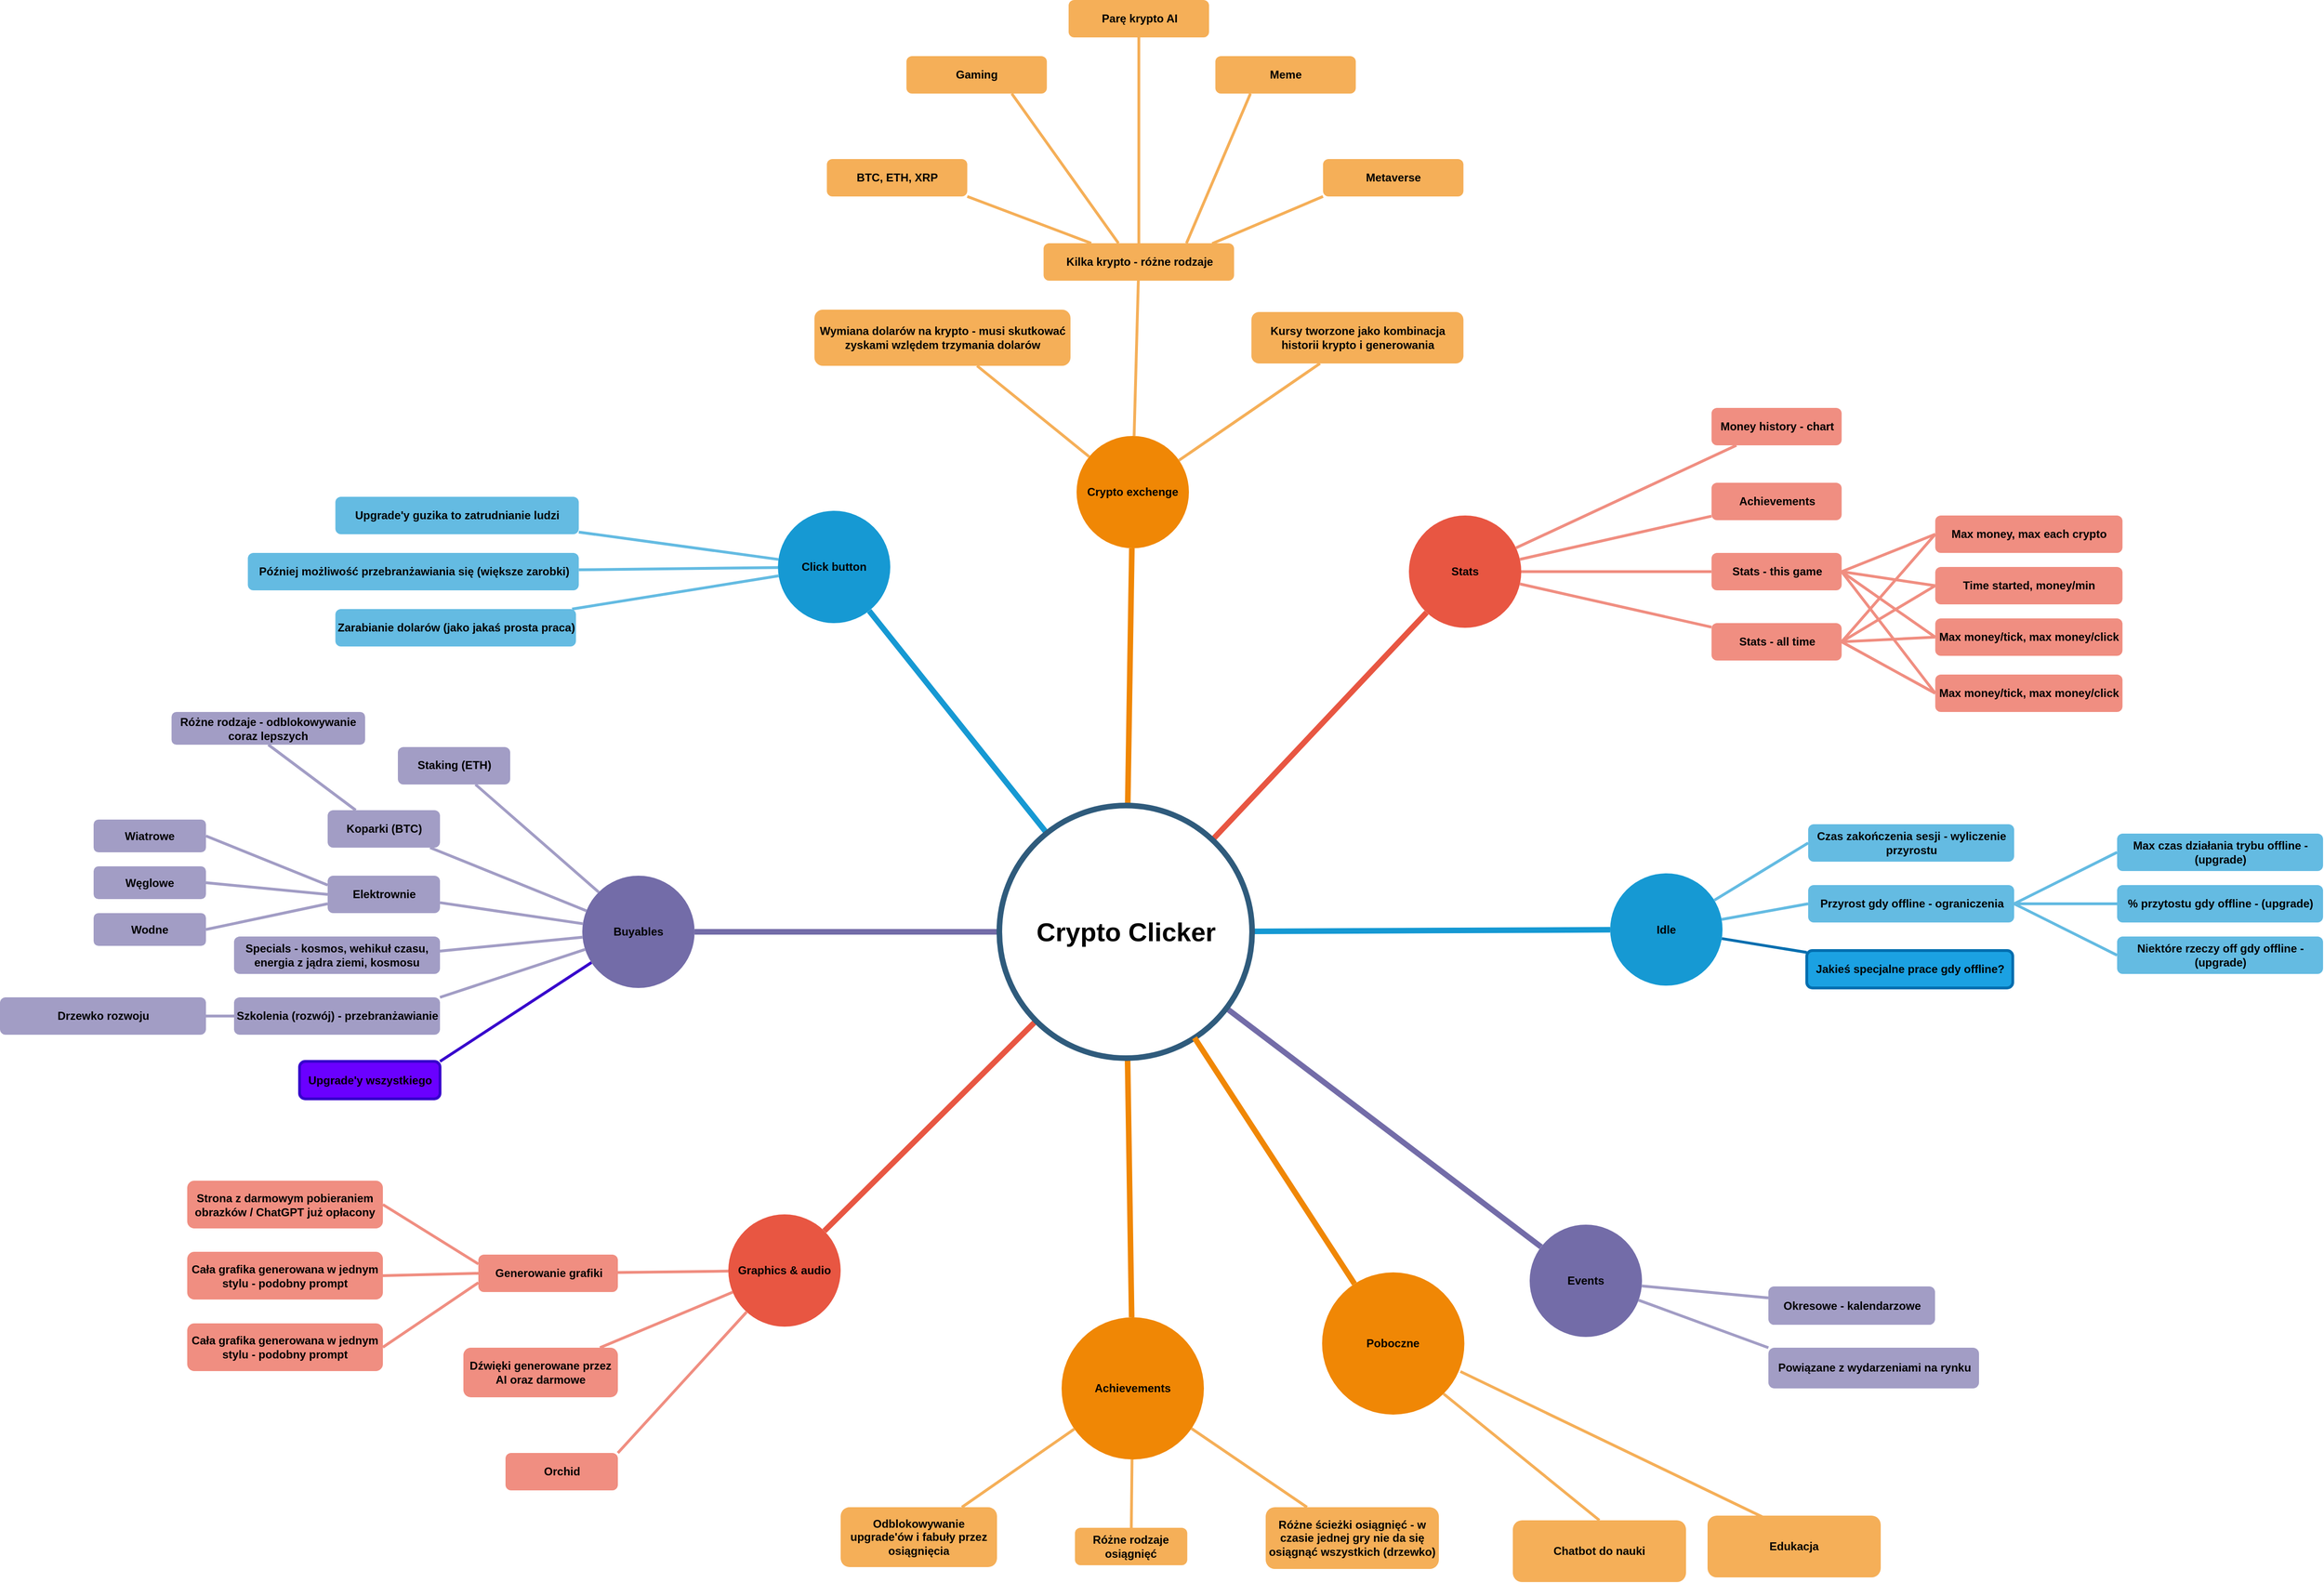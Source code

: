 <mxfile>
    <diagram id="6a731a19-8d31-9384-78a2-239565b7b9f0" name="Map">
        <mxGraphModel dx="662" dy="1404" grid="0" gridSize="20" guides="1" tooltips="1" connect="1" arrows="1" fold="1" page="1" pageScale="1" pageWidth="4681" pageHeight="3300" background="none" math="0" shadow="0">
            <root>
                <mxCell id="0"/>
                <mxCell id="1" parent="0"/>
                <mxCell id="1350" value="Click button" style="ellipse;whiteSpace=wrap;html=1;shadow=0;fontFamily=Helvetica;fontSize=12;fontColor=#000000;align=center;strokeWidth=3;fillColor=#1699D3;strokeColor=none;fontStyle=1" parent="1" vertex="1">
                    <mxGeometry x="1935" y="1074" width="120" height="120" as="geometry"/>
                </mxCell>
                <mxCell id="1351" value="Crypto exchenge" style="ellipse;whiteSpace=wrap;html=1;shadow=0;fontFamily=Helvetica;fontSize=12;fontColor=#000000;align=center;strokeWidth=3;fillColor=#F08705;strokeColor=none;gradientColor=none;fontStyle=1" parent="1" vertex="1">
                    <mxGeometry x="2254" y="994" width="120" height="120" as="geometry"/>
                </mxCell>
                <mxCell id="1352" value="Stats" style="ellipse;whiteSpace=wrap;html=1;shadow=0;fontFamily=Helvetica;fontSize=12;fontColor=#000000;align=center;strokeWidth=3;fillColor=#E85642;strokeColor=none;fontStyle=1" parent="1" vertex="1">
                    <mxGeometry x="2609" y="1079" width="120" height="120" as="geometry"/>
                </mxCell>
                <mxCell id="1353" value="Idle" style="ellipse;whiteSpace=wrap;html=1;shadow=0;fontFamily=Helvetica;fontSize=12;fontColor=#000000;align=center;strokeWidth=3;fillColor=#1699D3;strokeColor=none;fontStyle=1" parent="1" vertex="1">
                    <mxGeometry x="2824" y="1461.5" width="120" height="120" as="geometry"/>
                </mxCell>
                <mxCell id="1354" value="Events" style="ellipse;whiteSpace=wrap;html=1;shadow=0;fontFamily=Helvetica;fontSize=12;fontColor=#000000;align=center;strokeWidth=3;fillColor=#736ca8;strokeColor=none;fontStyle=1" parent="1" vertex="1">
                    <mxGeometry x="2738" y="1837" width="120" height="120" as="geometry"/>
                </mxCell>
                <mxCell id="1355" value="Achievements" style="ellipse;whiteSpace=wrap;html=1;shadow=0;fontFamily=Helvetica;fontSize=12;fontColor=#000000;align=center;strokeWidth=3;fillColor=#F08705;strokeColor=none;fontStyle=1" parent="1" vertex="1">
                    <mxGeometry x="2238" y="1936" width="152" height="152" as="geometry"/>
                </mxCell>
                <mxCell id="1356" value="Graphics &amp;amp; audio" style="ellipse;whiteSpace=wrap;html=1;shadow=0;fontFamily=Helvetica;fontSize=12;fontColor=#000000;align=center;strokeWidth=3;fillColor=#E85642;strokeColor=none;fontStyle=1" parent="1" vertex="1">
                    <mxGeometry x="1882" y="1826" width="120" height="120" as="geometry"/>
                </mxCell>
                <mxCell id="1359" style="endArrow=none;strokeWidth=6;strokeColor=#1699D3;html=1;fontColor=#000000;fontStyle=1;fontSize=12;" parent="1" source="1515" target="1350" edge="1">
                    <mxGeometry relative="1" as="geometry"/>
                </mxCell>
                <mxCell id="1360" style="endArrow=none;strokeWidth=6;strokeColor=#f08705;html=1;fontColor=#000000;fontStyle=1;fontSize=12;" parent="1" source="1515" target="1351" edge="1">
                    <mxGeometry relative="1" as="geometry"/>
                </mxCell>
                <mxCell id="1361" style="endArrow=none;strokeWidth=6;strokeColor=#E85642;html=1;fontColor=#000000;fontStyle=1;fontSize=12;" parent="1" source="1515" target="1352" edge="1">
                    <mxGeometry relative="1" as="geometry"/>
                </mxCell>
                <mxCell id="1362" style="endArrow=none;strokeWidth=6;strokeColor=#1699D3;html=1;fontColor=#000000;fontStyle=1;fontSize=12;" parent="1" source="1515" target="1353" edge="1">
                    <mxGeometry relative="1" as="geometry"/>
                </mxCell>
                <mxCell id="1363" style="endArrow=none;strokeWidth=6;strokeColor=#736CA8;html=1;fontColor=#000000;fontStyle=1;fontSize=12;" parent="1" source="1515" target="1516" edge="1">
                    <mxGeometry relative="1" as="geometry"/>
                </mxCell>
                <mxCell id="1364" style="endArrow=none;strokeWidth=6;strokeColor=#736ca8;html=1;fontColor=#000000;fontStyle=1;fontSize=12;" parent="1" source="1515" target="1354" edge="1">
                    <mxGeometry relative="1" as="geometry"/>
                </mxCell>
                <mxCell id="1365" value="" style="edgeStyle=none;endArrow=none;strokeWidth=6;strokeColor=#F08705;html=1;fontColor=#000000;fontStyle=1;fontSize=12;" parent="1" source="1515" target="1355" edge="1">
                    <mxGeometry x="181" y="226.5" width="100" height="100" as="geometry">
                        <mxPoint x="1391.5" y="1039" as="sourcePoint"/>
                        <mxPoint x="1491.5" y="939" as="targetPoint"/>
                    </mxGeometry>
                </mxCell>
                <mxCell id="1366" value="" style="edgeStyle=none;endArrow=none;strokeWidth=6;strokeColor=#E85642;html=1;fontColor=#000000;fontStyle=1;fontSize=12;" parent="1" source="1515" target="1356" edge="1">
                    <mxGeometry x="181" y="226.5" width="100" height="100" as="geometry">
                        <mxPoint x="1391.5" y="1039" as="sourcePoint"/>
                        <mxPoint x="1491.5" y="939" as="targetPoint"/>
                    </mxGeometry>
                </mxCell>
                <mxCell id="1369" value="&lt;font style=&quot;font-size: 12px;&quot;&gt;&lt;span style=&quot;font-size: 12px;&quot;&gt;Zarabianie dolarów (jako jakaś prosta praca)&lt;/span&gt;&lt;/font&gt;" style="rounded=1;fillColor=#64BBE2;strokeColor=none;strokeWidth=3;shadow=0;html=1;fontColor=#000000;fontStyle=1;fontSize=12;" parent="1" vertex="1">
                    <mxGeometry x="1462.25" y="1179" width="257" height="40" as="geometry"/>
                </mxCell>
                <mxCell id="1370" value="&lt;font style=&quot;font-size: 12px;&quot;&gt;&lt;span style=&quot;font-size: 12px;&quot;&gt;Później możliwość przebranżawiania się (większe zarobki)&lt;/span&gt;&lt;/font&gt;" style="rounded=1;fillColor=#64BBE2;strokeColor=none;strokeWidth=3;shadow=0;html=1;fontColor=#000000;fontStyle=1;fontSize=12;" parent="1" vertex="1">
                    <mxGeometry x="1368.75" y="1119" width="353.5" height="40" as="geometry"/>
                </mxCell>
                <mxCell id="1371" value="&lt;span style=&quot;font-size: 12px;&quot;&gt;&lt;font style=&quot;font-size: 12px;&quot;&gt;Upgrade'y guzika to zatrudnianie ludzi&lt;/font&gt;&lt;/span&gt;" style="rounded=1;fillColor=#64BBE2;strokeColor=none;strokeWidth=3;shadow=0;html=1;fontColor=#000000;fontStyle=1;fontSize=12;" parent="1" vertex="1">
                    <mxGeometry x="1462.25" y="1059" width="260" height="40" as="geometry"/>
                </mxCell>
                <mxCell id="1381" value="" style="edgeStyle=none;endArrow=none;strokeWidth=3;strokeColor=#64BBE2;html=1;fontColor=#000000;fontStyle=1;fontSize=12;" parent="1" source="1350" target="1369" edge="1">
                    <mxGeometry x="-221.5" y="56.5" width="100" height="100" as="geometry">
                        <mxPoint x="1355.75" y="944" as="sourcePoint"/>
                        <mxPoint x="1455.75" y="844" as="targetPoint"/>
                    </mxGeometry>
                </mxCell>
                <mxCell id="1382" value="" style="edgeStyle=none;endArrow=none;strokeWidth=3;strokeColor=#64BBE2;html=1;fontColor=#000000;fontStyle=1;fontSize=12;" parent="1" source="1350" target="1370" edge="1">
                    <mxGeometry x="-221.5" y="56.5" width="100" height="100" as="geometry">
                        <mxPoint x="1355.75" y="944" as="sourcePoint"/>
                        <mxPoint x="1455.75" y="844" as="targetPoint"/>
                    </mxGeometry>
                </mxCell>
                <mxCell id="1383" value="" style="edgeStyle=none;endArrow=none;strokeWidth=3;strokeColor=#64BBE2;html=1;fontColor=#000000;fontStyle=1;fontSize=12;" parent="1" source="1350" target="1371" edge="1">
                    <mxGeometry x="-221.5" y="56.5" width="100" height="100" as="geometry">
                        <mxPoint x="1355.75" y="944" as="sourcePoint"/>
                        <mxPoint x="1455.75" y="844" as="targetPoint"/>
                    </mxGeometry>
                </mxCell>
                <mxCell id="1391" value="&lt;span style=&quot;font-size: 12px;&quot;&gt;Wymiana dolarów na krypto - musi skutkować zyskami wzlędem trzymania dolarów&lt;/span&gt;" style="rounded=1;fillColor=#f5af58;strokeColor=none;strokeWidth=3;shadow=0;html=1;fontColor=#000000;whiteSpace=wrap;fontStyle=1;fontSize=12;" parent="1" vertex="1">
                    <mxGeometry x="1974" y="859" width="273.5" height="60" as="geometry"/>
                </mxCell>
                <mxCell id="1392" value="Kilka krypto - różne rodzaje" style="rounded=1;fillColor=#f5af58;strokeColor=none;strokeWidth=3;shadow=0;html=1;fontColor=#000000;fontStyle=1;fontSize=12;" parent="1" vertex="1">
                    <mxGeometry x="2218.75" y="788" width="203.5" height="40" as="geometry"/>
                </mxCell>
                <mxCell id="1393" value="Kursy tworzone jako kombinacja historii krypto i generowania" style="rounded=1;fillColor=#f5af58;strokeColor=none;strokeWidth=3;shadow=0;html=1;fontColor=#000000;whiteSpace=wrap;fontStyle=1;fontSize=12;" parent="1" vertex="1">
                    <mxGeometry x="2440.75" y="861.5" width="226.5" height="55" as="geometry"/>
                </mxCell>
                <mxCell id="1403" value="" style="edgeStyle=none;endArrow=none;strokeWidth=3;strokeColor=#F5AF58;html=1;fontColor=#000000;fontStyle=1;fontSize=12;" parent="1" source="1351" target="1391" edge="1">
                    <mxGeometry x="3.5" y="21.5" width="100" height="100" as="geometry">
                        <mxPoint x="1214" y="834" as="sourcePoint"/>
                        <mxPoint x="1314" y="734" as="targetPoint"/>
                    </mxGeometry>
                </mxCell>
                <mxCell id="1404" value="" style="edgeStyle=none;endArrow=none;strokeWidth=3;strokeColor=#F5AF58;html=1;fontColor=#000000;fontStyle=1;fontSize=12;" parent="1" source="1351" target="1392" edge="1">
                    <mxGeometry x="3.5" y="21.5" width="100" height="100" as="geometry">
                        <mxPoint x="1214" y="834" as="sourcePoint"/>
                        <mxPoint x="1314" y="734" as="targetPoint"/>
                    </mxGeometry>
                </mxCell>
                <mxCell id="1405" value="" style="edgeStyle=none;endArrow=none;strokeWidth=3;strokeColor=#F5AF58;html=1;fontColor=#000000;fontStyle=1;fontSize=12;" parent="1" source="1351" target="1393" edge="1">
                    <mxGeometry x="3.5" y="21.5" width="100" height="100" as="geometry">
                        <mxPoint x="1214" y="834" as="sourcePoint"/>
                        <mxPoint x="1314" y="734" as="targetPoint"/>
                    </mxGeometry>
                </mxCell>
                <mxCell id="1412" value="Stats - all time" style="rounded=1;fillColor=#f08e81;strokeColor=none;strokeWidth=3;shadow=0;html=1;fontColor=#000000;fontStyle=1;fontSize=12;" parent="1" vertex="1">
                    <mxGeometry x="2932.25" y="1194" width="139" height="40" as="geometry"/>
                </mxCell>
                <mxCell id="1417" value="Money history - chart" style="rounded=1;fillColor=#f08e81;strokeColor=none;strokeWidth=3;shadow=0;html=1;fontColor=#000000;fontStyle=1;fontSize=12;" parent="1" vertex="1">
                    <mxGeometry x="2932.25" y="964" width="139" height="40" as="geometry"/>
                </mxCell>
                <mxCell id="1418" value="Achievements" style="rounded=1;fillColor=#f08e81;strokeColor=none;strokeWidth=3;shadow=0;html=1;fontColor=#000000;fontStyle=1;fontSize=12;" parent="1" vertex="1">
                    <mxGeometry x="2932.25" y="1044" width="139" height="40" as="geometry"/>
                </mxCell>
                <mxCell id="1419" value="Stats - this game" style="rounded=1;fillColor=#f08e81;strokeColor=none;strokeWidth=3;shadow=0;html=1;fontColor=#000000;fontStyle=1;fontSize=12;" parent="1" vertex="1">
                    <mxGeometry x="2932.25" y="1119" width="139" height="40" as="geometry"/>
                </mxCell>
                <mxCell id="1428" value="" style="edgeStyle=none;endArrow=none;strokeWidth=3;strokeColor=#F08E81;html=1;fontColor=#000000;fontStyle=1;fontSize=12;" parent="1" source="1352" target="1417" edge="1">
                    <mxGeometry x="31" y="106.5" width="100" height="100" as="geometry">
                        <mxPoint x="1017.25" y="999" as="sourcePoint"/>
                        <mxPoint x="1117.25" y="899" as="targetPoint"/>
                    </mxGeometry>
                </mxCell>
                <mxCell id="1429" value="" style="edgeStyle=none;endArrow=none;strokeWidth=3;strokeColor=#F08E81;html=1;fontColor=#000000;fontStyle=1;fontSize=12;" parent="1" source="1352" target="1418" edge="1">
                    <mxGeometry x="31" y="106.5" width="100" height="100" as="geometry">
                        <mxPoint x="1017.25" y="999" as="sourcePoint"/>
                        <mxPoint x="1117.25" y="899" as="targetPoint"/>
                    </mxGeometry>
                </mxCell>
                <mxCell id="1430" value="" style="edgeStyle=none;endArrow=none;strokeWidth=3;strokeColor=#F08E81;html=1;fontColor=#000000;fontStyle=1;fontSize=12;" parent="1" source="1352" target="1419" edge="1">
                    <mxGeometry x="31" y="106.5" width="100" height="100" as="geometry">
                        <mxPoint x="1017.25" y="999" as="sourcePoint"/>
                        <mxPoint x="1117.25" y="899" as="targetPoint"/>
                    </mxGeometry>
                </mxCell>
                <mxCell id="1431" value="" style="edgeStyle=none;endArrow=none;strokeWidth=3;strokeColor=#F08E81;html=1;fontColor=#000000;fontStyle=1;fontSize=12;" parent="1" source="1352" target="1412" edge="1">
                    <mxGeometry x="31" y="106.5" width="100" height="100" as="geometry">
                        <mxPoint x="1017.25" y="999" as="sourcePoint"/>
                        <mxPoint x="1117.25" y="899" as="targetPoint"/>
                    </mxGeometry>
                </mxCell>
                <mxCell id="1438" value="Czas zakończenia sesji - wyliczenie przyrostu" style="rounded=1;fillColor=#64BBE2;strokeColor=none;strokeWidth=3;shadow=0;html=1;fontColor=#000000;fontStyle=1;whiteSpace=wrap;fontSize=12;" parent="1" vertex="1">
                    <mxGeometry x="3035.5" y="1409" width="220" height="40" as="geometry"/>
                </mxCell>
                <mxCell id="1440" value="Przyrost gdy offline - ograniczenia" style="rounded=1;fillColor=#64BBE2;strokeColor=none;strokeWidth=3;shadow=0;html=1;fontColor=#000000;fontStyle=1;fontSize=12;" parent="1" vertex="1">
                    <mxGeometry x="3035.5" y="1474" width="220" height="40" as="geometry"/>
                </mxCell>
                <mxCell id="1441" value="Jakieś specjalne prace gdy offline?" style="rounded=1;fillColor=#1ba1e2;strokeColor=#006EAF;strokeWidth=3;shadow=0;html=1;fontColor=#000000;fontStyle=1;fontSize=12;" parent="1" vertex="1">
                    <mxGeometry x="3034" y="1544" width="220" height="40" as="geometry"/>
                </mxCell>
                <mxCell id="1449" value="" style="edgeStyle=none;endArrow=none;strokeWidth=3;strokeColor=#64BBE2;html=1;fontColor=#000000;fontStyle=1;entryX=0;entryY=0.5;entryDx=0;entryDy=0;fontSize=12;" parent="1" source="1353" target="1438" edge="1">
                    <mxGeometry x="-24" y="196.5" width="100" height="100" as="geometry">
                        <mxPoint x="881.5" y="994" as="sourcePoint"/>
                        <mxPoint x="981.5" y="894" as="targetPoint"/>
                    </mxGeometry>
                </mxCell>
                <mxCell id="1451" value="" style="edgeStyle=none;endArrow=none;strokeWidth=3;strokeColor=#64BBE2;html=1;fontColor=#000000;fontStyle=1;entryX=0;entryY=0.5;entryDx=0;entryDy=0;fontSize=12;" parent="1" source="1353" target="1440" edge="1">
                    <mxGeometry x="-24" y="196.5" width="100" height="100" as="geometry">
                        <mxPoint x="881.5" y="994" as="sourcePoint"/>
                        <mxPoint x="981.5" y="894" as="targetPoint"/>
                    </mxGeometry>
                </mxCell>
                <mxCell id="1453" value="" style="edgeStyle=none;endArrow=none;strokeWidth=3;strokeColor=#006EAF;html=1;fontColor=#000000;fontStyle=1;fillColor=#1ba1e2;fontSize=12;" parent="1" source="1353" target="1441" edge="1">
                    <mxGeometry x="-24" y="196.5" width="100" height="100" as="geometry">
                        <mxPoint x="881.5" y="994" as="sourcePoint"/>
                        <mxPoint x="981.5" y="894" as="targetPoint"/>
                    </mxGeometry>
                </mxCell>
                <mxCell id="1460" value="Okresowe - kalendarzowe" style="rounded=1;fillColor=#a29dc5;strokeColor=none;strokeWidth=3;shadow=0;html=1;fontColor=#000000;fontStyle=1;fontSize=12;" parent="1" vertex="1">
                    <mxGeometry x="2993" y="1903" width="178" height="41" as="geometry"/>
                </mxCell>
                <mxCell id="1461" value="Powiązane z wydarzeniami na rynku" style="rounded=1;fillColor=#a29dc5;strokeColor=none;strokeWidth=3;shadow=0;html=1;fontColor=#000000;fontStyle=1;fontSize=12;" parent="1" vertex="1">
                    <mxGeometry x="2993" y="1968.5" width="225" height="43.5" as="geometry"/>
                </mxCell>
                <mxCell id="1463" value="" style="edgeStyle=none;endArrow=none;strokeWidth=3;strokeColor=#A29DC5;html=1;fontColor=#000000;fontStyle=1;fontSize=12;" parent="1" source="1354" target="1460" edge="1">
                    <mxGeometry x="251" y="-103.5" width="100" height="100" as="geometry">
                        <mxPoint x="1461.5" y="709" as="sourcePoint"/>
                        <mxPoint x="1561.5" y="609" as="targetPoint"/>
                    </mxGeometry>
                </mxCell>
                <mxCell id="1464" value="" style="edgeStyle=none;endArrow=none;strokeWidth=3;strokeColor=#A29DC5;html=1;fontColor=#000000;fontStyle=1;entryX=0;entryY=0;entryDx=0;entryDy=0;fontSize=12;" parent="1" source="1354" target="1461" edge="1">
                    <mxGeometry x="251" y="-103.5" width="100" height="100" as="geometry">
                        <mxPoint x="1461.5" y="709" as="sourcePoint"/>
                        <mxPoint x="1561.5" y="609" as="targetPoint"/>
                    </mxGeometry>
                </mxCell>
                <mxCell id="1472" value="Różne ścieżki osiągnięć - w czasie jednej gry nie da się osiągnąć wszystkich (drzewko)" style="rounded=1;fillColor=#f5af58;strokeColor=none;strokeWidth=3;shadow=0;html=1;fontColor=#000000;fontStyle=1;whiteSpace=wrap;fontSize=12;" parent="1" vertex="1">
                    <mxGeometry x="2456" y="2139" width="185" height="66" as="geometry"/>
                </mxCell>
                <mxCell id="1473" value="Odblokowywanie upgrade'ów i fabuły przez osiągnięcia" style="rounded=1;fillColor=#f5af58;strokeColor=none;strokeWidth=3;shadow=0;html=1;fontColor=#000000;fontStyle=1;whiteSpace=wrap;fontSize=12;" parent="1" vertex="1">
                    <mxGeometry x="2002" y="2139" width="167" height="64" as="geometry"/>
                </mxCell>
                <mxCell id="1474" value="Różne rodzaje osiągnięć" style="rounded=1;fillColor=#f5af58;strokeColor=none;strokeWidth=3;shadow=0;html=1;fontColor=#000000;fontStyle=1;whiteSpace=wrap;fontSize=12;" parent="1" vertex="1">
                    <mxGeometry x="2252.25" y="2161" width="120" height="40" as="geometry"/>
                </mxCell>
                <mxCell id="1484" value="" style="edgeStyle=none;endArrow=none;strokeWidth=3;strokeColor=#F5AF58;html=1;fontColor=#000000;fontStyle=1;fontSize=12;" parent="1" source="1355" target="1472" edge="1">
                    <mxGeometry x="243.5" y="39" width="100" height="100" as="geometry">
                        <mxPoint x="1454" y="851.5" as="sourcePoint"/>
                        <mxPoint x="1554" y="751.5" as="targetPoint"/>
                    </mxGeometry>
                </mxCell>
                <mxCell id="1485" value="" style="edgeStyle=none;endArrow=none;strokeWidth=3;strokeColor=#F5AF58;html=1;fontColor=#000000;fontStyle=1;fontSize=12;" parent="1" source="1355" target="1473" edge="1">
                    <mxGeometry x="243.5" y="39" width="100" height="100" as="geometry">
                        <mxPoint x="1454" y="851.5" as="sourcePoint"/>
                        <mxPoint x="1554" y="751.5" as="targetPoint"/>
                    </mxGeometry>
                </mxCell>
                <mxCell id="1486" value="" style="edgeStyle=none;endArrow=none;strokeWidth=3;strokeColor=#F5AF58;html=1;fontColor=#000000;fontStyle=1;fontSize=12;" parent="1" source="1355" target="1474" edge="1">
                    <mxGeometry x="243.5" y="39" width="100" height="100" as="geometry">
                        <mxPoint x="1454" y="851.5" as="sourcePoint"/>
                        <mxPoint x="1554" y="751.5" as="targetPoint"/>
                    </mxGeometry>
                </mxCell>
                <mxCell id="1497" value="Generowanie grafiki" style="rounded=1;fillColor=#f08e81;strokeColor=none;strokeWidth=3;shadow=0;html=1;fontColor=#000000;fontStyle=1;fontSize=12;" parent="1" vertex="1">
                    <mxGeometry x="1615" y="1869" width="149" height="40" as="geometry"/>
                </mxCell>
                <mxCell id="1498" value="Dźwięki generowane przez AI oraz darmowe" style="rounded=1;fillColor=#f08e81;strokeColor=none;strokeWidth=3;shadow=0;html=1;fontColor=#000000;fontStyle=1;whiteSpace=wrap;fontSize=12;" parent="1" vertex="1">
                    <mxGeometry x="1599" y="1968.5" width="165" height="53" as="geometry"/>
                </mxCell>
                <mxCell id="1499" value="Orchid" style="rounded=1;fillColor=#f08e81;strokeColor=none;strokeWidth=3;shadow=0;html=1;fontColor=#000000;fontStyle=1;fontSize=12;" parent="1" vertex="1">
                    <mxGeometry x="1644" y="2081" width="120" height="40" as="geometry"/>
                </mxCell>
                <mxCell id="1510" value="" style="edgeStyle=none;endArrow=none;strokeWidth=3;strokeColor=#F08E81;html=1;fontColor=#000000;fontStyle=1;fontSize=12;" parent="1" source="1356" target="1497" edge="1">
                    <mxGeometry x="188.5" y="51.5" width="100" height="100" as="geometry">
                        <mxPoint x="1512" y="806" as="sourcePoint"/>
                        <mxPoint x="1612" y="706" as="targetPoint"/>
                    </mxGeometry>
                </mxCell>
                <mxCell id="1511" value="" style="edgeStyle=none;endArrow=none;strokeWidth=3;strokeColor=#F08E81;html=1;fontColor=#000000;fontStyle=1;fontSize=12;" parent="1" source="1356" target="1498" edge="1">
                    <mxGeometry x="188.5" y="51.5" width="100" height="100" as="geometry">
                        <mxPoint x="1512" y="806" as="sourcePoint"/>
                        <mxPoint x="1612" y="706" as="targetPoint"/>
                    </mxGeometry>
                </mxCell>
                <mxCell id="1512" value="" style="edgeStyle=none;endArrow=none;strokeWidth=3;strokeColor=#F08E81;html=1;fontColor=#000000;fontStyle=1;entryX=1;entryY=0;entryDx=0;entryDy=0;fontSize=12;" parent="1" source="1356" target="1499" edge="1">
                    <mxGeometry x="188.5" y="51.5" width="100" height="100" as="geometry">
                        <mxPoint x="1512" y="806" as="sourcePoint"/>
                        <mxPoint x="1612" y="706" as="targetPoint"/>
                    </mxGeometry>
                </mxCell>
                <mxCell id="1515" value="&lt;font style=&quot;font-size: 28px;&quot;&gt;Crypto Clicker&lt;/font&gt;" style="ellipse;whiteSpace=wrap;html=1;shadow=0;fontFamily=Helvetica;fontSize=12;fontColor=#000000;align=center;strokeColor=#2F5B7C;strokeWidth=6;fillColor=#FFFFFF;fontStyle=1;gradientColor=none;" parent="1" vertex="1">
                    <mxGeometry x="2171.5" y="1389" width="270" height="270" as="geometry"/>
                </mxCell>
                <mxCell id="1516" value="Buyables" style="ellipse;whiteSpace=wrap;html=1;shadow=0;fontFamily=Helvetica;fontSize=12;fontColor=#000000;align=center;strokeWidth=3;fillColor=#736ca8;strokeColor=none;fontStyle=1" parent="1" vertex="1">
                    <mxGeometry x="1726" y="1464" width="120" height="120" as="geometry"/>
                </mxCell>
                <mxCell id="1517" value="Koparki (BTC)" style="rounded=1;fillColor=#a29dc5;strokeColor=none;strokeWidth=3;shadow=0;html=1;fontColor=#000000;fontStyle=1;fontSize=12;" parent="1" vertex="1">
                    <mxGeometry x="1454" y="1394" width="120" height="40" as="geometry"/>
                </mxCell>
                <mxCell id="1522" value="Elektrownie" style="rounded=1;fillColor=#a29dc5;strokeColor=none;strokeWidth=3;shadow=0;html=1;fontColor=#000000;fontStyle=1;fontSize=12;" parent="1" vertex="1">
                    <mxGeometry x="1454" y="1464" width="120" height="40" as="geometry"/>
                </mxCell>
                <mxCell id="1527" value="&lt;span style=&quot;font-size: 12px;&quot;&gt;Upgrade'y wszystkiego&lt;/span&gt;" style="rounded=1;fillColor=#6a00ff;strokeColor=#3700CC;strokeWidth=3;shadow=0;html=1;fontColor=#000000;fontStyle=1;fontSize=12;" parent="1" vertex="1">
                    <mxGeometry x="1424" y="1662.5" width="150" height="40" as="geometry"/>
                </mxCell>
                <mxCell id="1528" value="" style="edgeStyle=none;endArrow=none;strokeWidth=3;strokeColor=#A29DC5;html=1;fontColor=#000000;fontStyle=1;fontSize=12;" parent="1" source="1516" target="1517" edge="1">
                    <mxGeometry x="-1498" y="-303.5" width="100" height="100" as="geometry">
                        <mxPoint x="-84" y="539" as="sourcePoint"/>
                        <mxPoint x="16" y="439" as="targetPoint"/>
                    </mxGeometry>
                </mxCell>
                <mxCell id="1529" value="Szkolenia (rozwój) - przebranżawianie" style="rounded=1;fillColor=#a29dc5;strokeColor=none;strokeWidth=3;shadow=0;html=1;fontColor=#000000;fontStyle=1;fontSize=12;" parent="1" vertex="1">
                    <mxGeometry x="1354" y="1594" width="220" height="40" as="geometry"/>
                </mxCell>
                <mxCell id="1534" value="" style="edgeStyle=none;endArrow=none;strokeWidth=3;strokeColor=#A29DC5;html=1;fontColor=#000000;fontStyle=1;fontSize=12;" parent="1" source="1516" target="1522" edge="1">
                    <mxGeometry x="-1498" y="-303.5" width="100" height="100" as="geometry">
                        <mxPoint x="-84" y="539" as="sourcePoint"/>
                        <mxPoint x="16" y="439" as="targetPoint"/>
                    </mxGeometry>
                </mxCell>
                <mxCell id="1539" value="" style="edgeStyle=none;endArrow=none;strokeWidth=3;strokeColor=#3700CC;html=1;fillColor=#6a00ff;fontColor=#000000;fontStyle=1;entryX=1;entryY=0;entryDx=0;entryDy=0;fontSize=12;" parent="1" source="1516" target="1527" edge="1">
                    <mxGeometry x="-1498" y="-303.5" width="100" height="100" as="geometry">
                        <mxPoint x="-84" y="539" as="sourcePoint"/>
                        <mxPoint x="16" y="439" as="targetPoint"/>
                    </mxGeometry>
                </mxCell>
                <mxCell id="1540" value="" style="edgeStyle=none;endArrow=none;strokeWidth=3;strokeColor=#A29DC5;html=1;fontColor=#000000;fontStyle=1;entryX=1;entryY=0;entryDx=0;entryDy=0;fontSize=12;" parent="1" source="1516" target="1529" edge="1">
                    <mxGeometry x="-1498" y="-303.5" width="100" height="100" as="geometry">
                        <mxPoint x="-84" y="539" as="sourcePoint"/>
                        <mxPoint x="16" y="439" as="targetPoint"/>
                    </mxGeometry>
                </mxCell>
                <mxCell id="1542" style="edgeStyle=none;rounded=0;html=1;exitX=0.5;exitY=1;endArrow=none;endFill=0;jettySize=auto;orthogonalLoop=1;strokeColor=#736CA8;strokeWidth=2;fillColor=#64bbe2;fontSize=12;fontColor=#000000;fontStyle=1" parent="1" source="1529" target="1529" edge="1">
                    <mxGeometry relative="1" as="geometry"/>
                </mxCell>
                <mxCell id="RgzGfIZMFBr-IAiuyJZ1-1544" value="Wiatrowe" style="rounded=1;whiteSpace=wrap;html=1;fillColor=#a29dc5;strokeColor=none;fontColor=#000000;strokeWidth=3;shadow=0;fontStyle=1;fontSize=12;" parent="1" vertex="1">
                    <mxGeometry x="1204" y="1404" width="120" height="35" as="geometry"/>
                </mxCell>
                <mxCell id="RgzGfIZMFBr-IAiuyJZ1-1545" value="Węglowe" style="rounded=1;whiteSpace=wrap;html=1;fillColor=#a29dc5;strokeColor=none;fontColor=#000000;strokeWidth=3;shadow=0;fontStyle=1;fontSize=12;" parent="1" vertex="1">
                    <mxGeometry x="1204" y="1454" width="120" height="35" as="geometry"/>
                </mxCell>
                <mxCell id="RgzGfIZMFBr-IAiuyJZ1-1546" value="Wodne" style="rounded=1;whiteSpace=wrap;html=1;fillColor=#a29dc5;strokeColor=none;fontColor=#000000;strokeWidth=3;shadow=0;fontStyle=1;fontSize=12;" parent="1" vertex="1">
                    <mxGeometry x="1204" y="1504" width="120" height="35" as="geometry"/>
                </mxCell>
                <mxCell id="RgzGfIZMFBr-IAiuyJZ1-1550" value="" style="endArrow=none;html=1;rounded=1;strokeColor=#A29DC5;strokeWidth=3;entryX=0;entryY=0.25;entryDx=0;entryDy=0;exitX=1;exitY=0.5;exitDx=0;exitDy=0;fontColor=#000000;fontStyle=1;fontSize=12;" parent="1" source="RgzGfIZMFBr-IAiuyJZ1-1544" target="1522" edge="1">
                    <mxGeometry width="50" height="50" relative="1" as="geometry">
                        <mxPoint x="1354" y="1469" as="sourcePoint"/>
                        <mxPoint x="1404" y="1419" as="targetPoint"/>
                    </mxGeometry>
                </mxCell>
                <mxCell id="RgzGfIZMFBr-IAiuyJZ1-1551" value="" style="endArrow=none;html=1;rounded=1;strokeColor=#A29DC5;strokeWidth=3;entryX=0;entryY=0.5;entryDx=0;entryDy=0;exitX=1;exitY=0.5;exitDx=0;exitDy=0;fontColor=#000000;fontStyle=1;fontSize=12;" parent="1" source="RgzGfIZMFBr-IAiuyJZ1-1545" target="1522" edge="1">
                    <mxGeometry width="50" height="50" relative="1" as="geometry">
                        <mxPoint x="1364" y="1464" as="sourcePoint"/>
                        <mxPoint x="1457.5" y="1526" as="targetPoint"/>
                    </mxGeometry>
                </mxCell>
                <mxCell id="RgzGfIZMFBr-IAiuyJZ1-1552" value="" style="endArrow=none;html=1;rounded=1;strokeColor=#A29DC5;strokeWidth=3;entryX=0;entryY=0.75;entryDx=0;entryDy=0;exitX=1;exitY=0.5;exitDx=0;exitDy=0;fontColor=#000000;fontStyle=1;fontSize=12;" parent="1" source="RgzGfIZMFBr-IAiuyJZ1-1546" target="1522" edge="1">
                    <mxGeometry width="50" height="50" relative="1" as="geometry">
                        <mxPoint x="1314" y="1458" as="sourcePoint"/>
                        <mxPoint x="1444" y="1510" as="targetPoint"/>
                    </mxGeometry>
                </mxCell>
                <mxCell id="RgzGfIZMFBr-IAiuyJZ1-1554" value="Różne rodzaje - odblokowywanie coraz lepszych" style="rounded=1;whiteSpace=wrap;html=1;fillColor=#a29dc5;strokeColor=none;fontColor=#000000;strokeWidth=3;shadow=0;fontStyle=1;fontSize=12;" parent="1" vertex="1">
                    <mxGeometry x="1287.25" y="1289" width="206.75" height="35" as="geometry"/>
                </mxCell>
                <mxCell id="RgzGfIZMFBr-IAiuyJZ1-1556" value="" style="endArrow=none;html=1;rounded=1;strokeColor=#A29DC5;strokeWidth=3;entryX=0.25;entryY=0;entryDx=0;entryDy=0;exitX=0.5;exitY=1;exitDx=0;exitDy=0;fontColor=#000000;fontStyle=1;fontSize=12;" parent="1" source="RgzGfIZMFBr-IAiuyJZ1-1554" target="1517" edge="1">
                    <mxGeometry width="50" height="50" relative="1" as="geometry">
                        <mxPoint x="1334" y="1432" as="sourcePoint"/>
                        <mxPoint x="1464" y="1484" as="targetPoint"/>
                    </mxGeometry>
                </mxCell>
                <mxCell id="RgzGfIZMFBr-IAiuyJZ1-1557" value="BTC, ETH, XRP" style="rounded=1;fillColor=#f5af58;strokeColor=none;strokeWidth=3;shadow=0;html=1;fontColor=#000000;fontStyle=1;fontSize=12;" parent="1" vertex="1">
                    <mxGeometry x="1987.25" y="698" width="150" height="40" as="geometry"/>
                </mxCell>
                <mxCell id="RgzGfIZMFBr-IAiuyJZ1-1558" value="Parę krypto AI" style="rounded=1;fillColor=#f5af58;strokeColor=none;strokeWidth=3;shadow=0;html=1;fontColor=#000000;fontStyle=1;fontSize=12;" parent="1" vertex="1">
                    <mxGeometry x="2245.5" y="528" width="150" height="40" as="geometry"/>
                </mxCell>
                <mxCell id="RgzGfIZMFBr-IAiuyJZ1-1559" value="Metaverse" style="rounded=1;fillColor=#f5af58;strokeColor=none;strokeWidth=3;shadow=0;html=1;fontColor=#000000;fontStyle=1;fontSize=12;" parent="1" vertex="1">
                    <mxGeometry x="2517.25" y="698" width="150" height="40" as="geometry"/>
                </mxCell>
                <mxCell id="RgzGfIZMFBr-IAiuyJZ1-1560" value="Meme" style="rounded=1;fillColor=#f5af58;strokeColor=none;strokeWidth=3;shadow=0;html=1;fontColor=#000000;fontStyle=1;fontSize=12;" parent="1" vertex="1">
                    <mxGeometry x="2402.25" y="588" width="150" height="40" as="geometry"/>
                </mxCell>
                <mxCell id="RgzGfIZMFBr-IAiuyJZ1-1561" value="Gaming" style="rounded=1;fillColor=#f5af58;strokeColor=none;strokeWidth=3;shadow=0;html=1;fontColor=#000000;fontStyle=1;fontSize=12;" parent="1" vertex="1">
                    <mxGeometry x="2072.25" y="588" width="150" height="40" as="geometry"/>
                </mxCell>
                <mxCell id="RgzGfIZMFBr-IAiuyJZ1-1562" value="" style="edgeStyle=none;endArrow=none;strokeWidth=3;strokeColor=#F5AF58;html=1;entryX=1;entryY=1;entryDx=0;entryDy=0;exitX=0.25;exitY=0;exitDx=0;exitDy=0;fontColor=#000000;fontStyle=1;fontSize=12;" parent="1" source="1392" target="RgzGfIZMFBr-IAiuyJZ1-1557" edge="1">
                    <mxGeometry x="3.5" y="21.5" width="100" height="100" as="geometry">
                        <mxPoint x="2332.75" y="1038" as="sourcePoint"/>
                        <mxPoint x="2330.75" y="888" as="targetPoint"/>
                    </mxGeometry>
                </mxCell>
                <mxCell id="RgzGfIZMFBr-IAiuyJZ1-1564" value="" style="edgeStyle=none;endArrow=none;strokeWidth=3;strokeColor=#F5AF58;html=1;entryX=0.75;entryY=1;entryDx=0;entryDy=0;exitX=0.393;exitY=0;exitDx=0;exitDy=0;exitPerimeter=0;fontColor=#000000;fontStyle=1;fontSize=12;" parent="1" source="1392" target="RgzGfIZMFBr-IAiuyJZ1-1561" edge="1">
                    <mxGeometry x="3.5" y="21.5" width="100" height="100" as="geometry">
                        <mxPoint x="2321.5" y="778" as="sourcePoint"/>
                        <mxPoint x="2319.5" y="628" as="targetPoint"/>
                    </mxGeometry>
                </mxCell>
                <mxCell id="RgzGfIZMFBr-IAiuyJZ1-1565" value="" style="edgeStyle=none;endArrow=none;strokeWidth=3;strokeColor=#F5AF58;html=1;entryX=0.5;entryY=1;entryDx=0;entryDy=0;exitX=0.5;exitY=0;exitDx=0;exitDy=0;fontColor=#000000;fontStyle=1;fontSize=12;" parent="1" source="1392" target="RgzGfIZMFBr-IAiuyJZ1-1558" edge="1">
                    <mxGeometry x="3.5" y="21.5" width="100" height="100" as="geometry">
                        <mxPoint x="2352.75" y="1058" as="sourcePoint"/>
                        <mxPoint x="2350.75" y="908" as="targetPoint"/>
                    </mxGeometry>
                </mxCell>
                <mxCell id="RgzGfIZMFBr-IAiuyJZ1-1566" value="" style="edgeStyle=none;endArrow=none;strokeWidth=3;strokeColor=#F5AF58;html=1;entryX=0.25;entryY=1;entryDx=0;entryDy=0;exitX=0.75;exitY=0;exitDx=0;exitDy=0;fontColor=#000000;fontStyle=1;fontSize=12;" parent="1" source="1392" target="RgzGfIZMFBr-IAiuyJZ1-1560" edge="1">
                    <mxGeometry x="3.5" y="21.5" width="100" height="100" as="geometry">
                        <mxPoint x="2362.75" y="1068" as="sourcePoint"/>
                        <mxPoint x="2360.75" y="918" as="targetPoint"/>
                    </mxGeometry>
                </mxCell>
                <mxCell id="RgzGfIZMFBr-IAiuyJZ1-1567" value="" style="edgeStyle=none;endArrow=none;strokeWidth=3;strokeColor=#F5AF58;html=1;entryX=0;entryY=1;entryDx=0;entryDy=0;exitX=0.885;exitY=0.008;exitDx=0;exitDy=0;exitPerimeter=0;fontColor=#000000;fontStyle=1;fontSize=12;" parent="1" source="1392" target="RgzGfIZMFBr-IAiuyJZ1-1559" edge="1">
                    <mxGeometry x="3.5" y="21.5" width="100" height="100" as="geometry">
                        <mxPoint x="2548.75" y="828" as="sourcePoint"/>
                        <mxPoint x="2370.75" y="928" as="targetPoint"/>
                    </mxGeometry>
                </mxCell>
                <mxCell id="RgzGfIZMFBr-IAiuyJZ1-1568" value="Max money, max each crypto" style="rounded=1;fillColor=#f08e81;strokeColor=none;strokeWidth=3;shadow=0;html=1;fontColor=#000000;fontStyle=1;fontSize=12;" parent="1" vertex="1">
                    <mxGeometry x="3171.25" y="1079" width="200" height="40" as="geometry"/>
                </mxCell>
                <mxCell id="RgzGfIZMFBr-IAiuyJZ1-1569" value="Time started, money/min" style="rounded=1;fillColor=#f08e81;strokeColor=none;strokeWidth=3;shadow=0;html=1;fontColor=#000000;fontStyle=1;fontSize=12;" parent="1" vertex="1">
                    <mxGeometry x="3171.25" y="1134" width="200" height="40" as="geometry"/>
                </mxCell>
                <mxCell id="RgzGfIZMFBr-IAiuyJZ1-1570" value="Max money/tick, max money/click" style="rounded=1;fillColor=#f08e81;strokeColor=none;strokeWidth=3;shadow=0;html=1;fontColor=#000000;fontStyle=1;fontSize=12;" parent="1" vertex="1">
                    <mxGeometry x="3171.25" y="1189" width="200" height="40" as="geometry"/>
                </mxCell>
                <mxCell id="RgzGfIZMFBr-IAiuyJZ1-1571" value="Max money/tick, max money/click" style="rounded=1;fillColor=#f08e81;strokeColor=none;strokeWidth=3;shadow=0;html=1;fontColor=#000000;fontStyle=1;fontSize=12;" parent="1" vertex="1">
                    <mxGeometry x="3171.25" y="1249" width="200" height="40" as="geometry"/>
                </mxCell>
                <mxCell id="RgzGfIZMFBr-IAiuyJZ1-1572" value="&lt;span style=&quot;font-size: 12px;&quot;&gt;Specials&lt;/span&gt; - kosmos, wehikuł czasu, energia z jądra ziemi, kosmosu" style="rounded=1;fillColor=#a29dc5;strokeColor=none;strokeWidth=3;shadow=0;html=1;fontColor=#000000;whiteSpace=wrap;fontStyle=1;fontSize=12;" parent="1" vertex="1">
                    <mxGeometry x="1354" y="1529" width="220" height="40" as="geometry"/>
                </mxCell>
                <mxCell id="RgzGfIZMFBr-IAiuyJZ1-1573" value="" style="edgeStyle=none;endArrow=none;strokeWidth=3;strokeColor=#A29DC5;html=1;entryX=0.998;entryY=0.39;entryDx=0;entryDy=0;entryPerimeter=0;fontColor=#000000;fontStyle=1;fontSize=12;" parent="1" source="1516" target="RgzGfIZMFBr-IAiuyJZ1-1572" edge="1">
                    <mxGeometry x="-1498" y="-303.5" width="100" height="100" as="geometry">
                        <mxPoint x="1710.5" y="1544" as="sourcePoint"/>
                        <mxPoint x="1584.5" y="1554" as="targetPoint"/>
                    </mxGeometry>
                </mxCell>
                <mxCell id="RgzGfIZMFBr-IAiuyJZ1-1574" value="" style="edgeStyle=none;endArrow=none;strokeWidth=3;strokeColor=#F08E81;html=1;fontColor=#000000;fontStyle=1;exitX=1;exitY=0.5;exitDx=0;exitDy=0;entryX=0;entryY=0.5;entryDx=0;entryDy=0;fontSize=12;" parent="1" source="1419" target="RgzGfIZMFBr-IAiuyJZ1-1568" edge="1">
                    <mxGeometry x="31" y="106.5" width="100" height="100" as="geometry">
                        <mxPoint x="2796.25" y="1118" as="sourcePoint"/>
                        <mxPoint x="2942.25" y="1139" as="targetPoint"/>
                    </mxGeometry>
                </mxCell>
                <mxCell id="RgzGfIZMFBr-IAiuyJZ1-1575" value="" style="edgeStyle=none;endArrow=none;strokeWidth=3;strokeColor=#F08E81;html=1;fontColor=#000000;fontStyle=1;exitX=1;exitY=0.5;exitDx=0;exitDy=0;entryX=0;entryY=0.5;entryDx=0;entryDy=0;fontSize=12;" parent="1" source="1419" target="RgzGfIZMFBr-IAiuyJZ1-1569" edge="1">
                    <mxGeometry x="31" y="106.5" width="100" height="100" as="geometry">
                        <mxPoint x="3081.25" y="1149" as="sourcePoint"/>
                        <mxPoint x="3181.25" y="1109" as="targetPoint"/>
                    </mxGeometry>
                </mxCell>
                <mxCell id="RgzGfIZMFBr-IAiuyJZ1-1576" value="" style="edgeStyle=none;endArrow=none;strokeWidth=3;strokeColor=#F08E81;html=1;fontColor=#000000;fontStyle=1;exitX=1;exitY=0.5;exitDx=0;exitDy=0;entryX=0;entryY=0.5;entryDx=0;entryDy=0;fontSize=12;" parent="1" source="1419" target="RgzGfIZMFBr-IAiuyJZ1-1570" edge="1">
                    <mxGeometry x="31" y="106.5" width="100" height="100" as="geometry">
                        <mxPoint x="3081.25" y="1149" as="sourcePoint"/>
                        <mxPoint x="3181.25" y="1164" as="targetPoint"/>
                    </mxGeometry>
                </mxCell>
                <mxCell id="RgzGfIZMFBr-IAiuyJZ1-1577" value="" style="edgeStyle=none;endArrow=none;strokeWidth=3;strokeColor=#F08E81;html=1;fontColor=#000000;fontStyle=1;exitX=1;exitY=0.5;exitDx=0;exitDy=0;entryX=0;entryY=0.5;entryDx=0;entryDy=0;fontSize=12;" parent="1" source="1419" target="RgzGfIZMFBr-IAiuyJZ1-1571" edge="1">
                    <mxGeometry x="31" y="106.5" width="100" height="100" as="geometry">
                        <mxPoint x="3081.25" y="1149" as="sourcePoint"/>
                        <mxPoint x="3181.25" y="1219" as="targetPoint"/>
                    </mxGeometry>
                </mxCell>
                <mxCell id="RgzGfIZMFBr-IAiuyJZ1-1578" value="" style="edgeStyle=none;endArrow=none;strokeWidth=3;strokeColor=#F08E81;html=1;fontColor=#000000;fontStyle=1;exitX=1;exitY=0.5;exitDx=0;exitDy=0;entryX=0;entryY=0.5;entryDx=0;entryDy=0;fontSize=12;" parent="1" source="1412" target="RgzGfIZMFBr-IAiuyJZ1-1568" edge="1">
                    <mxGeometry x="31" y="106.5" width="100" height="100" as="geometry">
                        <mxPoint x="3091.25" y="1159" as="sourcePoint"/>
                        <mxPoint x="3191.25" y="1229" as="targetPoint"/>
                    </mxGeometry>
                </mxCell>
                <mxCell id="RgzGfIZMFBr-IAiuyJZ1-1579" value="" style="edgeStyle=none;endArrow=none;strokeWidth=3;strokeColor=#F08E81;html=1;fontColor=#000000;fontStyle=1;exitX=1;exitY=0.5;exitDx=0;exitDy=0;entryX=0;entryY=0.5;entryDx=0;entryDy=0;fontSize=12;" parent="1" source="1412" target="RgzGfIZMFBr-IAiuyJZ1-1569" edge="1">
                    <mxGeometry x="31" y="106.5" width="100" height="100" as="geometry">
                        <mxPoint x="3081.25" y="1224" as="sourcePoint"/>
                        <mxPoint x="3181.25" y="1109" as="targetPoint"/>
                    </mxGeometry>
                </mxCell>
                <mxCell id="RgzGfIZMFBr-IAiuyJZ1-1580" value="" style="edgeStyle=none;endArrow=none;strokeWidth=3;strokeColor=#F08E81;html=1;fontColor=#000000;fontStyle=1;exitX=1;exitY=0.5;exitDx=0;exitDy=0;entryX=0;entryY=0.5;entryDx=0;entryDy=0;fontSize=12;" parent="1" source="1412" target="RgzGfIZMFBr-IAiuyJZ1-1570" edge="1">
                    <mxGeometry x="31" y="106.5" width="100" height="100" as="geometry">
                        <mxPoint x="3091.25" y="1234" as="sourcePoint"/>
                        <mxPoint x="3191.25" y="1119" as="targetPoint"/>
                    </mxGeometry>
                </mxCell>
                <mxCell id="RgzGfIZMFBr-IAiuyJZ1-1581" value="" style="edgeStyle=none;endArrow=none;strokeWidth=3;strokeColor=#F08E81;html=1;fontColor=#000000;fontStyle=1;exitX=1;exitY=0.5;exitDx=0;exitDy=0;entryX=0;entryY=0.5;entryDx=0;entryDy=0;fontSize=12;" parent="1" source="1412" target="RgzGfIZMFBr-IAiuyJZ1-1571" edge="1">
                    <mxGeometry x="31" y="106.5" width="100" height="100" as="geometry">
                        <mxPoint x="3101.25" y="1244" as="sourcePoint"/>
                        <mxPoint x="3201.25" y="1129" as="targetPoint"/>
                    </mxGeometry>
                </mxCell>
                <mxCell id="RgzGfIZMFBr-IAiuyJZ1-1582" value="Max czas działania trybu offline - (upgrade)" style="rounded=1;fillColor=#64BBE2;strokeColor=none;strokeWidth=3;shadow=0;html=1;fontColor=#000000;fontStyle=1;whiteSpace=wrap;fontSize=12;" parent="1" vertex="1">
                    <mxGeometry x="3365.5" y="1419" width="220" height="40" as="geometry"/>
                </mxCell>
                <mxCell id="RgzGfIZMFBr-IAiuyJZ1-1583" value="% przytostu gdy offline&amp;nbsp;- (upgrade)" style="rounded=1;fillColor=#64BBE2;strokeColor=none;strokeWidth=3;shadow=0;html=1;fontColor=#000000;fontStyle=1;whiteSpace=wrap;fontSize=12;" parent="1" vertex="1">
                    <mxGeometry x="3365.5" y="1474" width="220" height="40" as="geometry"/>
                </mxCell>
                <mxCell id="RgzGfIZMFBr-IAiuyJZ1-1584" value="Niektóre rzeczy off gdy offline&amp;nbsp;- (upgrade)" style="rounded=1;fillColor=#64BBE2;strokeColor=none;strokeWidth=3;shadow=0;html=1;fontColor=#000000;fontStyle=1;whiteSpace=wrap;fontSize=12;" parent="1" vertex="1">
                    <mxGeometry x="3365.5" y="1529" width="220" height="40" as="geometry"/>
                </mxCell>
                <mxCell id="RgzGfIZMFBr-IAiuyJZ1-1585" value="" style="edgeStyle=none;endArrow=none;strokeWidth=3;strokeColor=#64BBE2;html=1;fontColor=#000000;fontStyle=1;entryX=0;entryY=0.5;entryDx=0;entryDy=0;exitX=1;exitY=0.5;exitDx=0;exitDy=0;fontSize=12;" parent="1" source="1440" target="RgzGfIZMFBr-IAiuyJZ1-1582" edge="1">
                    <mxGeometry x="-24" y="196.5" width="100" height="100" as="geometry">
                        <mxPoint x="2964.5" y="1546" as="sourcePoint"/>
                        <mxPoint x="3045.5" y="1504" as="targetPoint"/>
                    </mxGeometry>
                </mxCell>
                <mxCell id="RgzGfIZMFBr-IAiuyJZ1-1586" value="" style="edgeStyle=none;endArrow=none;strokeWidth=3;strokeColor=#64BBE2;html=1;fontColor=#000000;fontStyle=1;entryX=0;entryY=0.5;entryDx=0;entryDy=0;exitX=1;exitY=0.5;exitDx=0;exitDy=0;fontSize=12;" parent="1" source="1440" target="RgzGfIZMFBr-IAiuyJZ1-1583" edge="1">
                    <mxGeometry x="-24" y="196.5" width="100" height="100" as="geometry">
                        <mxPoint x="2974.5" y="1556" as="sourcePoint"/>
                        <mxPoint x="3055.5" y="1514" as="targetPoint"/>
                    </mxGeometry>
                </mxCell>
                <mxCell id="RgzGfIZMFBr-IAiuyJZ1-1587" value="" style="edgeStyle=none;endArrow=none;strokeWidth=3;strokeColor=#64BBE2;html=1;fontColor=#000000;fontStyle=1;entryX=1;entryY=0.5;entryDx=0;entryDy=0;exitX=0;exitY=0.5;exitDx=0;exitDy=0;fontSize=12;" parent="1" source="RgzGfIZMFBr-IAiuyJZ1-1584" target="1440" edge="1">
                    <mxGeometry x="-24" y="196.5" width="100" height="100" as="geometry">
                        <mxPoint x="2984.5" y="1566" as="sourcePoint"/>
                        <mxPoint x="3065.5" y="1524" as="targetPoint"/>
                    </mxGeometry>
                </mxCell>
                <mxCell id="1fDAP2TU1ixhvuIMdW9j-1542" value="Strona z darmowym pobieraniem obrazków / ChatGPT już opłacony" style="rounded=1;fillColor=#f08e81;strokeColor=none;strokeWidth=3;shadow=0;html=1;fontColor=#000000;fontStyle=1;whiteSpace=wrap;fontSize=12;" parent="1" vertex="1">
                    <mxGeometry x="1304" y="1790" width="209" height="51" as="geometry"/>
                </mxCell>
                <mxCell id="1fDAP2TU1ixhvuIMdW9j-1543" value="Cała grafika generowana w jednym stylu - podobny prompt" style="rounded=1;fillColor=#f08e81;strokeColor=none;strokeWidth=3;shadow=0;html=1;fontColor=#000000;fontStyle=1;whiteSpace=wrap;fontSize=12;" parent="1" vertex="1">
                    <mxGeometry x="1304" y="1866" width="209" height="51" as="geometry"/>
                </mxCell>
                <mxCell id="1fDAP2TU1ixhvuIMdW9j-1544" value="Cała grafika generowana w jednym stylu - podobny prompt" style="rounded=1;fillColor=#f08e81;strokeColor=none;strokeWidth=3;shadow=0;html=1;fontColor=#000000;fontStyle=1;whiteSpace=wrap;fontSize=12;" parent="1" vertex="1">
                    <mxGeometry x="1304" y="1942.5" width="209" height="51" as="geometry"/>
                </mxCell>
                <mxCell id="1fDAP2TU1ixhvuIMdW9j-1545" value="" style="edgeStyle=none;endArrow=none;strokeWidth=3;strokeColor=#F08E81;html=1;fontColor=#000000;fontStyle=1;entryX=1;entryY=0.5;entryDx=0;entryDy=0;exitX=0;exitY=0.25;exitDx=0;exitDy=0;fontSize=12;" parent="1" source="1497" target="1fDAP2TU1ixhvuIMdW9j-1542" edge="1">
                    <mxGeometry x="188.5" y="51.5" width="100" height="100" as="geometry">
                        <mxPoint x="1990" y="1906" as="sourcePoint"/>
                        <mxPoint x="1784" y="1908" as="targetPoint"/>
                    </mxGeometry>
                </mxCell>
                <mxCell id="1fDAP2TU1ixhvuIMdW9j-1546" value="" style="edgeStyle=none;endArrow=none;strokeWidth=3;strokeColor=#F08E81;html=1;fontColor=#000000;fontStyle=1;entryX=1;entryY=0.5;entryDx=0;entryDy=0;exitX=0;exitY=0.5;exitDx=0;exitDy=0;fontSize=12;" parent="1" source="1497" target="1fDAP2TU1ixhvuIMdW9j-1543" edge="1">
                    <mxGeometry x="188.5" y="51.5" width="100" height="100" as="geometry">
                        <mxPoint x="2010" y="1926" as="sourcePoint"/>
                        <mxPoint x="1804" y="1928" as="targetPoint"/>
                    </mxGeometry>
                </mxCell>
                <mxCell id="1fDAP2TU1ixhvuIMdW9j-1547" value="" style="edgeStyle=none;endArrow=none;strokeWidth=3;strokeColor=#F08E81;html=1;fontColor=#000000;fontStyle=1;entryX=1;entryY=0.5;entryDx=0;entryDy=0;exitX=0;exitY=0.75;exitDx=0;exitDy=0;fontSize=12;" parent="1" source="1497" target="1fDAP2TU1ixhvuIMdW9j-1544" edge="1">
                    <mxGeometry x="188.5" y="51.5" width="100" height="100" as="geometry">
                        <mxPoint x="2030" y="1946" as="sourcePoint"/>
                        <mxPoint x="1824" y="1948" as="targetPoint"/>
                    </mxGeometry>
                </mxCell>
                <mxCell id="1fDAP2TU1ixhvuIMdW9j-1549" value="Drzewko rozwoju" style="rounded=1;fillColor=#a29dc5;strokeColor=none;strokeWidth=3;shadow=0;html=1;fontColor=#000000;fontStyle=1;fontSize=12;" parent="1" vertex="1">
                    <mxGeometry x="1104" y="1594" width="220" height="40" as="geometry"/>
                </mxCell>
                <mxCell id="1fDAP2TU1ixhvuIMdW9j-1550" value="" style="endArrow=none;html=1;rounded=1;strokeColor=#A29DC5;strokeWidth=3;entryX=0;entryY=0.5;entryDx=0;entryDy=0;exitX=1;exitY=0.5;exitDx=0;exitDy=0;fontColor=#000000;fontStyle=1;fontSize=12;" parent="1" source="1fDAP2TU1ixhvuIMdW9j-1549" target="1529" edge="1">
                    <mxGeometry width="50" height="50" relative="1" as="geometry">
                        <mxPoint x="1344" y="1542" as="sourcePoint"/>
                        <mxPoint x="1474" y="1514" as="targetPoint"/>
                    </mxGeometry>
                </mxCell>
                <mxCell id="-ZKpV3mjGO1mKtqdOSS1-1542" value="Staking (ETH)" style="rounded=1;fillColor=#a29dc5;strokeColor=none;strokeWidth=3;shadow=0;html=1;fontColor=#000000;fontStyle=1;fontSize=12;" parent="1" vertex="1">
                    <mxGeometry x="1529" y="1326.45" width="120" height="40" as="geometry"/>
                </mxCell>
                <mxCell id="-ZKpV3mjGO1mKtqdOSS1-1543" value="" style="edgeStyle=none;endArrow=none;strokeWidth=3;strokeColor=#A29DC5;html=1;fontColor=#000000;fontStyle=1;fontSize=12;exitX=0;exitY=0;exitDx=0;exitDy=0;" parent="1" source="1516" target="-ZKpV3mjGO1mKtqdOSS1-1542" edge="1">
                    <mxGeometry x="-1423" y="-371.05" width="100" height="100" as="geometry">
                        <mxPoint x="1805.358" y="1434.002" as="sourcePoint"/>
                        <mxPoint x="91" y="371.45" as="targetPoint"/>
                    </mxGeometry>
                </mxCell>
                <mxCell id="1543" value="Poboczne" style="ellipse;whiteSpace=wrap;html=1;shadow=0;fontFamily=Helvetica;fontSize=12;fontColor=#000000;align=center;strokeWidth=3;fillColor=#F08705;strokeColor=none;fontStyle=1" vertex="1" parent="1">
                    <mxGeometry x="2516.25" y="1888" width="152" height="152" as="geometry"/>
                </mxCell>
                <mxCell id="1544" value="" style="edgeStyle=none;endArrow=none;strokeWidth=6;strokeColor=#F08705;html=1;fontColor=#000000;fontStyle=1;fontSize=12;" edge="1" parent="1" source="1515" target="1543">
                    <mxGeometry x="276.53" y="236.49" width="100" height="100" as="geometry">
                        <mxPoint x="2403.996" y="1668.976" as="sourcePoint"/>
                        <mxPoint x="2408.596" y="1945.996" as="targetPoint"/>
                    </mxGeometry>
                </mxCell>
                <mxCell id="1545" value="" style="edgeStyle=none;endArrow=none;strokeWidth=3;strokeColor=#F5AF58;html=1;fontColor=#000000;fontStyle=1;fontSize=12;exitX=1;exitY=1;exitDx=0;exitDy=0;entryX=0.5;entryY=0;entryDx=0;entryDy=0;" edge="1" parent="1" source="1543" target="1546">
                    <mxGeometry x="501.58" y="43.19" width="100" height="100" as="geometry">
                        <mxPoint x="2635.002" y="2058.814" as="sourcePoint"/>
                        <mxPoint x="2758" y="2138" as="targetPoint"/>
                    </mxGeometry>
                </mxCell>
                <mxCell id="1546" value="Chatbot do nauki" style="rounded=1;fillColor=#f5af58;strokeColor=none;strokeWidth=3;shadow=0;html=1;fontColor=#000000;fontStyle=1;whiteSpace=wrap;fontSize=12;" vertex="1" parent="1">
                    <mxGeometry x="2720" y="2153" width="185" height="66" as="geometry"/>
                </mxCell>
                <mxCell id="1547" value="Edukacja" style="rounded=1;fillColor=#f5af58;strokeColor=none;strokeWidth=3;shadow=0;html=1;fontColor=#000000;fontStyle=1;whiteSpace=wrap;fontSize=12;" vertex="1" parent="1">
                    <mxGeometry x="2928" y="2148" width="185" height="66" as="geometry"/>
                </mxCell>
                <mxCell id="1548" value="" style="edgeStyle=none;endArrow=none;strokeWidth=3;strokeColor=#F5AF58;html=1;fontColor=#000000;fontStyle=1;fontSize=12;exitX=0.972;exitY=0.697;exitDx=0;exitDy=0;entryX=0.324;entryY=0.03;entryDx=0;entryDy=0;exitPerimeter=0;entryPerimeter=0;" edge="1" parent="1" source="1543" target="1547">
                    <mxGeometry x="541.59" y="18.95" width="100" height="100" as="geometry">
                        <mxPoint x="2686.0" y="1993.5" as="sourcePoint"/>
                        <mxPoint x="2852.51" y="2128.76" as="targetPoint"/>
                    </mxGeometry>
                </mxCell>
            </root>
        </mxGraphModel>
    </diagram>
    <diagram id="wfDo3IbxjMAbHJ9NTGOf" name="Todo">
        <mxGraphModel dx="538" dy="1438" grid="1" gridSize="10" guides="1" tooltips="1" connect="1" arrows="1" fold="1" page="1" pageScale="1" pageWidth="850" pageHeight="1100" math="0" shadow="0">
            <root>
                <mxCell id="0"/>
                <mxCell id="1" parent="0"/>
                <mxCell id="qx0Xr_bxVmY2tH6gNsLB-1" value="To do ✅" style="shape=table;startSize=30;container=1;collapsible=0;childLayout=tableLayout;fixedRows=1;rowLines=0;fontStyle=1;fontSize=20;swimlaneFillColor=default;" parent="1" vertex="1">
                    <mxGeometry x="60" y="50" width="750" height="976" as="geometry"/>
                </mxCell>
                <mxCell id="qx0Xr_bxVmY2tH6gNsLB-2" value="" style="shape=tableRow;horizontal=0;startSize=0;swimlaneHead=0;swimlaneBody=0;top=0;left=0;bottom=1;right=0;collapsible=0;dropTarget=0;fillColor=none;points=[[0,0.5],[1,0.5]];portConstraint=eastwest;fontSize=19;" parent="qx0Xr_bxVmY2tH6gNsLB-1" vertex="1">
                    <mxGeometry y="30" width="750" height="70" as="geometry"/>
                </mxCell>
                <mxCell id="qx0Xr_bxVmY2tH6gNsLB-3" value="1" style="shape=partialRectangle;html=1;whiteSpace=wrap;connectable=0;fillColor=none;top=0;left=0;bottom=1;right=0;overflow=hidden;pointerEvents=1;fontSize=19;" parent="qx0Xr_bxVmY2tH6gNsLB-2" vertex="1">
                    <mxGeometry width="93" height="70" as="geometry">
                        <mxRectangle width="93" height="70" as="alternateBounds"/>
                    </mxGeometry>
                </mxCell>
                <mxCell id="qx0Xr_bxVmY2tH6gNsLB-4" value="Różne waluty - dolary i na razie jedno krypto - dolary za kliki i wymianę z krypto, krypto z koparek" style="shape=partialRectangle;html=1;whiteSpace=wrap;connectable=0;fillColor=none;top=0;left=0;bottom=1;right=0;align=left;spacingLeft=6;overflow=hidden;fontSize=19;" parent="qx0Xr_bxVmY2tH6gNsLB-2" vertex="1">
                    <mxGeometry x="93" width="547" height="70" as="geometry">
                        <mxRectangle width="547" height="70" as="alternateBounds"/>
                    </mxGeometry>
                </mxCell>
                <mxCell id="qx0Xr_bxVmY2tH6gNsLB-5" value="" style="shape=partialRectangle;html=1;whiteSpace=wrap;connectable=0;fillColor=none;top=0;left=0;bottom=1;right=0;align=center;spacingLeft=6;overflow=hidden;fontSize=19;" parent="qx0Xr_bxVmY2tH6gNsLB-2" vertex="1">
                    <mxGeometry x="640" width="110" height="70" as="geometry">
                        <mxRectangle width="110" height="70" as="alternateBounds"/>
                    </mxGeometry>
                </mxCell>
                <mxCell id="qx0Xr_bxVmY2tH6gNsLB-6" value="" style="shape=tableRow;horizontal=0;startSize=0;swimlaneHead=0;swimlaneBody=0;top=0;left=0;bottom=1;right=0;collapsible=0;dropTarget=0;fillColor=none;points=[[0,0.5],[1,0.5]];portConstraint=eastwest;fontSize=19;" parent="qx0Xr_bxVmY2tH6gNsLB-1" vertex="1">
                    <mxGeometry y="100" width="750" height="33" as="geometry"/>
                </mxCell>
                <mxCell id="qx0Xr_bxVmY2tH6gNsLB-7" value="2" style="shape=partialRectangle;html=1;whiteSpace=wrap;connectable=0;fillColor=none;top=0;left=0;bottom=1;right=0;overflow=hidden;fontSize=19;" parent="qx0Xr_bxVmY2tH6gNsLB-6" vertex="1">
                    <mxGeometry width="93" height="33" as="geometry">
                        <mxRectangle width="93" height="33" as="alternateBounds"/>
                    </mxGeometry>
                </mxCell>
                <mxCell id="qx0Xr_bxVmY2tH6gNsLB-8" value="Różne rodzaje koparek" style="shape=partialRectangle;html=1;whiteSpace=wrap;connectable=0;fillColor=none;top=0;left=0;bottom=1;right=0;align=left;spacingLeft=6;overflow=hidden;fontSize=19;" parent="qx0Xr_bxVmY2tH6gNsLB-6" vertex="1">
                    <mxGeometry x="93" width="547" height="33" as="geometry">
                        <mxRectangle width="547" height="33" as="alternateBounds"/>
                    </mxGeometry>
                </mxCell>
                <mxCell id="qx0Xr_bxVmY2tH6gNsLB-9" style="shape=partialRectangle;html=1;whiteSpace=wrap;connectable=0;fillColor=none;top=0;left=0;bottom=1;right=0;align=center;spacingLeft=6;overflow=hidden;fontSize=19;" parent="qx0Xr_bxVmY2tH6gNsLB-6" vertex="1">
                    <mxGeometry x="640" width="110" height="33" as="geometry">
                        <mxRectangle width="110" height="33" as="alternateBounds"/>
                    </mxGeometry>
                </mxCell>
                <mxCell id="qx0Xr_bxVmY2tH6gNsLB-10" value="" style="shape=tableRow;horizontal=0;startSize=0;swimlaneHead=0;swimlaneBody=0;top=0;left=0;bottom=1;right=0;collapsible=0;dropTarget=0;fillColor=none;points=[[0,0.5],[1,0.5]];portConstraint=eastwest;fontSize=19;" parent="qx0Xr_bxVmY2tH6gNsLB-1" vertex="1">
                    <mxGeometry y="133" width="750" height="30" as="geometry"/>
                </mxCell>
                <mxCell id="qx0Xr_bxVmY2tH6gNsLB-11" value="3" style="shape=partialRectangle;html=1;whiteSpace=wrap;connectable=0;fillColor=none;top=0;left=0;bottom=1;right=0;overflow=hidden;fontSize=19;" parent="qx0Xr_bxVmY2tH6gNsLB-10" vertex="1">
                    <mxGeometry width="93" height="30" as="geometry">
                        <mxRectangle width="93" height="30" as="alternateBounds"/>
                    </mxGeometry>
                </mxCell>
                <mxCell id="qx0Xr_bxVmY2tH6gNsLB-12" value="Upgrade'y kliknięć" style="shape=partialRectangle;html=1;whiteSpace=wrap;connectable=0;fillColor=none;top=0;left=0;bottom=1;right=0;align=left;spacingLeft=6;overflow=hidden;fontSize=19;" parent="qx0Xr_bxVmY2tH6gNsLB-10" vertex="1">
                    <mxGeometry x="93" width="547" height="30" as="geometry">
                        <mxRectangle width="547" height="30" as="alternateBounds"/>
                    </mxGeometry>
                </mxCell>
                <mxCell id="qx0Xr_bxVmY2tH6gNsLB-13" style="shape=partialRectangle;html=1;whiteSpace=wrap;connectable=0;fillColor=none;top=0;left=0;bottom=1;right=0;align=center;spacingLeft=6;overflow=hidden;fontSize=19;" parent="qx0Xr_bxVmY2tH6gNsLB-10" vertex="1">
                    <mxGeometry x="640" width="110" height="30" as="geometry">
                        <mxRectangle width="110" height="30" as="alternateBounds"/>
                    </mxGeometry>
                </mxCell>
                <mxCell id="qx0Xr_bxVmY2tH6gNsLB-14" value="" style="shape=tableRow;horizontal=0;startSize=0;swimlaneHead=0;swimlaneBody=0;top=0;left=0;bottom=1;right=0;collapsible=0;dropTarget=0;fillColor=none;points=[[0,0.5],[1,0.5]];portConstraint=eastwest;fontSize=19;" parent="qx0Xr_bxVmY2tH6gNsLB-1" vertex="1">
                    <mxGeometry y="163" width="750" height="30" as="geometry"/>
                </mxCell>
                <mxCell id="qx0Xr_bxVmY2tH6gNsLB-15" value="4" style="shape=partialRectangle;html=1;whiteSpace=wrap;connectable=0;fillColor=none;top=0;left=0;bottom=1;right=0;overflow=hidden;fontSize=19;" parent="qx0Xr_bxVmY2tH6gNsLB-14" vertex="1">
                    <mxGeometry width="93" height="30" as="geometry">
                        <mxRectangle width="93" height="30" as="alternateBounds"/>
                    </mxGeometry>
                </mxCell>
                <mxCell id="qx0Xr_bxVmY2tH6gNsLB-16" value="Koszty prądu oraz elektrownie" style="shape=partialRectangle;html=1;whiteSpace=wrap;connectable=0;fillColor=none;top=0;left=0;bottom=1;right=0;align=left;spacingLeft=6;overflow=hidden;fontSize=19;" parent="qx0Xr_bxVmY2tH6gNsLB-14" vertex="1">
                    <mxGeometry x="93" width="547" height="30" as="geometry">
                        <mxRectangle width="547" height="30" as="alternateBounds"/>
                    </mxGeometry>
                </mxCell>
                <mxCell id="qx0Xr_bxVmY2tH6gNsLB-17" style="shape=partialRectangle;html=1;whiteSpace=wrap;connectable=0;fillColor=none;top=0;left=0;bottom=1;right=0;align=center;spacingLeft=6;overflow=hidden;fontSize=19;" parent="qx0Xr_bxVmY2tH6gNsLB-14" vertex="1">
                    <mxGeometry x="640" width="110" height="30" as="geometry">
                        <mxRectangle width="110" height="30" as="alternateBounds"/>
                    </mxGeometry>
                </mxCell>
                <mxCell id="qx0Xr_bxVmY2tH6gNsLB-18" value="" style="shape=tableRow;horizontal=0;startSize=0;swimlaneHead=0;swimlaneBody=0;top=0;left=0;bottom=1;right=0;collapsible=0;dropTarget=0;fillColor=none;points=[[0,0.5],[1,0.5]];portConstraint=eastwest;fontSize=19;" parent="qx0Xr_bxVmY2tH6gNsLB-1" vertex="1">
                    <mxGeometry y="193" width="750" height="30" as="geometry"/>
                </mxCell>
                <mxCell id="qx0Xr_bxVmY2tH6gNsLB-19" value="5" style="shape=partialRectangle;html=1;whiteSpace=wrap;connectable=0;fillColor=none;top=0;left=0;bottom=1;right=0;overflow=hidden;fontSize=19;" parent="qx0Xr_bxVmY2tH6gNsLB-18" vertex="1">
                    <mxGeometry width="93" height="30" as="geometry">
                        <mxRectangle width="93" height="30" as="alternateBounds"/>
                    </mxGeometry>
                </mxCell>
                <mxCell id="qx0Xr_bxVmY2tH6gNsLB-20" value="Value 2" style="shape=partialRectangle;html=1;whiteSpace=wrap;connectable=0;fillColor=none;top=0;left=0;bottom=1;right=0;align=left;spacingLeft=6;overflow=hidden;fontSize=19;" parent="qx0Xr_bxVmY2tH6gNsLB-18" vertex="1">
                    <mxGeometry x="93" width="547" height="30" as="geometry">
                        <mxRectangle width="547" height="30" as="alternateBounds"/>
                    </mxGeometry>
                </mxCell>
                <mxCell id="qx0Xr_bxVmY2tH6gNsLB-21" style="shape=partialRectangle;html=1;whiteSpace=wrap;connectable=0;fillColor=none;top=0;left=0;bottom=1;right=0;align=center;spacingLeft=6;overflow=hidden;fontSize=19;" parent="qx0Xr_bxVmY2tH6gNsLB-18" vertex="1">
                    <mxGeometry x="640" width="110" height="30" as="geometry">
                        <mxRectangle width="110" height="30" as="alternateBounds"/>
                    </mxGeometry>
                </mxCell>
                <mxCell id="qx0Xr_bxVmY2tH6gNsLB-22" value="" style="shape=tableRow;horizontal=0;startSize=0;swimlaneHead=0;swimlaneBody=0;top=0;left=0;bottom=1;right=0;collapsible=0;dropTarget=0;fillColor=none;points=[[0,0.5],[1,0.5]];portConstraint=eastwest;fontSize=19;" parent="qx0Xr_bxVmY2tH6gNsLB-1" vertex="1">
                    <mxGeometry y="223" width="750" height="35" as="geometry"/>
                </mxCell>
                <mxCell id="qx0Xr_bxVmY2tH6gNsLB-23" value="6" style="shape=partialRectangle;html=1;whiteSpace=wrap;connectable=0;fillColor=none;top=0;left=0;bottom=1;right=0;overflow=hidden;pointerEvents=1;fontSize=19;" parent="qx0Xr_bxVmY2tH6gNsLB-22" vertex="1">
                    <mxGeometry width="93" height="35" as="geometry">
                        <mxRectangle width="93" height="35" as="alternateBounds"/>
                    </mxGeometry>
                </mxCell>
                <mxCell id="qx0Xr_bxVmY2tH6gNsLB-24" value="Value 1" style="shape=partialRectangle;html=1;whiteSpace=wrap;connectable=0;fillColor=none;top=0;left=0;bottom=1;right=0;align=left;spacingLeft=6;overflow=hidden;fontSize=19;" parent="qx0Xr_bxVmY2tH6gNsLB-22" vertex="1">
                    <mxGeometry x="93" width="547" height="35" as="geometry">
                        <mxRectangle width="547" height="35" as="alternateBounds"/>
                    </mxGeometry>
                </mxCell>
                <mxCell id="qx0Xr_bxVmY2tH6gNsLB-25" style="shape=partialRectangle;html=1;whiteSpace=wrap;connectable=0;fillColor=none;top=0;left=0;bottom=1;right=0;align=center;spacingLeft=6;overflow=hidden;fontSize=19;" parent="qx0Xr_bxVmY2tH6gNsLB-22" vertex="1">
                    <mxGeometry x="640" width="110" height="35" as="geometry">
                        <mxRectangle width="110" height="35" as="alternateBounds"/>
                    </mxGeometry>
                </mxCell>
                <mxCell id="qx0Xr_bxVmY2tH6gNsLB-26" value="" style="shape=tableRow;horizontal=0;startSize=0;swimlaneHead=0;swimlaneBody=0;top=0;left=0;bottom=1;right=0;collapsible=0;dropTarget=0;fillColor=none;points=[[0,0.5],[1,0.5]];portConstraint=eastwest;fontSize=19;" parent="qx0Xr_bxVmY2tH6gNsLB-1" vertex="1">
                    <mxGeometry y="258" width="750" height="30" as="geometry"/>
                </mxCell>
                <mxCell id="qx0Xr_bxVmY2tH6gNsLB-27" value="7" style="shape=partialRectangle;html=1;whiteSpace=wrap;connectable=0;fillColor=none;top=0;left=0;bottom=1;right=0;overflow=hidden;fontSize=19;" parent="qx0Xr_bxVmY2tH6gNsLB-26" vertex="1">
                    <mxGeometry width="93" height="30" as="geometry">
                        <mxRectangle width="93" height="30" as="alternateBounds"/>
                    </mxGeometry>
                </mxCell>
                <mxCell id="qx0Xr_bxVmY2tH6gNsLB-28" value="Value 3" style="shape=partialRectangle;html=1;whiteSpace=wrap;connectable=0;fillColor=none;top=0;left=0;bottom=1;right=0;align=left;spacingLeft=6;overflow=hidden;fontSize=19;" parent="qx0Xr_bxVmY2tH6gNsLB-26" vertex="1">
                    <mxGeometry x="93" width="547" height="30" as="geometry">
                        <mxRectangle width="547" height="30" as="alternateBounds"/>
                    </mxGeometry>
                </mxCell>
                <mxCell id="qx0Xr_bxVmY2tH6gNsLB-29" style="shape=partialRectangle;html=1;whiteSpace=wrap;connectable=0;fillColor=none;top=0;left=0;bottom=1;right=0;align=center;spacingLeft=6;overflow=hidden;fontSize=19;" parent="qx0Xr_bxVmY2tH6gNsLB-26" vertex="1">
                    <mxGeometry x="640" width="110" height="30" as="geometry">
                        <mxRectangle width="110" height="30" as="alternateBounds"/>
                    </mxGeometry>
                </mxCell>
                <mxCell id="qx0Xr_bxVmY2tH6gNsLB-30" value="" style="shape=tableRow;horizontal=0;startSize=0;swimlaneHead=0;swimlaneBody=0;top=0;left=0;bottom=1;right=0;collapsible=0;dropTarget=0;fillColor=none;points=[[0,0.5],[1,0.5]];portConstraint=eastwest;fontSize=19;" parent="qx0Xr_bxVmY2tH6gNsLB-1" vertex="1">
                    <mxGeometry y="288" width="750" height="30" as="geometry"/>
                </mxCell>
                <mxCell id="qx0Xr_bxVmY2tH6gNsLB-31" value="8" style="shape=partialRectangle;html=1;whiteSpace=wrap;connectable=0;fillColor=none;top=0;left=0;bottom=1;right=0;overflow=hidden;fontSize=19;" parent="qx0Xr_bxVmY2tH6gNsLB-30" vertex="1">
                    <mxGeometry width="93" height="30" as="geometry">
                        <mxRectangle width="93" height="30" as="alternateBounds"/>
                    </mxGeometry>
                </mxCell>
                <mxCell id="qx0Xr_bxVmY2tH6gNsLB-32" value="Value 3" style="shape=partialRectangle;html=1;whiteSpace=wrap;connectable=0;fillColor=none;top=0;left=0;bottom=1;right=0;align=left;spacingLeft=6;overflow=hidden;fontSize=19;" parent="qx0Xr_bxVmY2tH6gNsLB-30" vertex="1">
                    <mxGeometry x="93" width="547" height="30" as="geometry">
                        <mxRectangle width="547" height="30" as="alternateBounds"/>
                    </mxGeometry>
                </mxCell>
                <mxCell id="qx0Xr_bxVmY2tH6gNsLB-33" style="shape=partialRectangle;html=1;whiteSpace=wrap;connectable=0;fillColor=none;top=0;left=0;bottom=1;right=0;align=center;spacingLeft=6;overflow=hidden;fontSize=19;" parent="qx0Xr_bxVmY2tH6gNsLB-30" vertex="1">
                    <mxGeometry x="640" width="110" height="30" as="geometry">
                        <mxRectangle width="110" height="30" as="alternateBounds"/>
                    </mxGeometry>
                </mxCell>
                <mxCell id="qx0Xr_bxVmY2tH6gNsLB-34" value="" style="shape=tableRow;horizontal=0;startSize=0;swimlaneHead=0;swimlaneBody=0;top=0;left=0;bottom=1;right=0;collapsible=0;dropTarget=0;fillColor=none;points=[[0,0.5],[1,0.5]];portConstraint=eastwest;fontSize=19;" parent="qx0Xr_bxVmY2tH6gNsLB-1" vertex="1">
                    <mxGeometry y="318" width="750" height="33" as="geometry"/>
                </mxCell>
                <mxCell id="qx0Xr_bxVmY2tH6gNsLB-35" value="9" style="shape=partialRectangle;html=1;whiteSpace=wrap;connectable=0;fillColor=none;top=0;left=0;bottom=1;right=0;overflow=hidden;pointerEvents=1;fontSize=19;" parent="qx0Xr_bxVmY2tH6gNsLB-34" vertex="1">
                    <mxGeometry width="93" height="33" as="geometry">
                        <mxRectangle width="93" height="33" as="alternateBounds"/>
                    </mxGeometry>
                </mxCell>
                <mxCell id="qx0Xr_bxVmY2tH6gNsLB-36" value="Value 1" style="shape=partialRectangle;html=1;whiteSpace=wrap;connectable=0;fillColor=none;top=0;left=0;bottom=1;right=0;align=left;spacingLeft=6;overflow=hidden;fontSize=19;" parent="qx0Xr_bxVmY2tH6gNsLB-34" vertex="1">
                    <mxGeometry x="93" width="547" height="33" as="geometry">
                        <mxRectangle width="547" height="33" as="alternateBounds"/>
                    </mxGeometry>
                </mxCell>
                <mxCell id="qx0Xr_bxVmY2tH6gNsLB-37" style="shape=partialRectangle;html=1;whiteSpace=wrap;connectable=0;fillColor=none;top=0;left=0;bottom=1;right=0;align=center;spacingLeft=6;overflow=hidden;fontSize=19;" parent="qx0Xr_bxVmY2tH6gNsLB-34" vertex="1">
                    <mxGeometry x="640" width="110" height="33" as="geometry">
                        <mxRectangle width="110" height="33" as="alternateBounds"/>
                    </mxGeometry>
                </mxCell>
                <mxCell id="qx0Xr_bxVmY2tH6gNsLB-38" value="" style="shape=tableRow;horizontal=0;startSize=0;swimlaneHead=0;swimlaneBody=0;top=0;left=0;bottom=1;right=0;collapsible=0;dropTarget=0;fillColor=none;points=[[0,0.5],[1,0.5]];portConstraint=eastwest;fontSize=19;" parent="qx0Xr_bxVmY2tH6gNsLB-1" vertex="1">
                    <mxGeometry y="351" width="750" height="30" as="geometry"/>
                </mxCell>
                <mxCell id="qx0Xr_bxVmY2tH6gNsLB-39" value="10" style="shape=partialRectangle;html=1;whiteSpace=wrap;connectable=0;fillColor=none;top=0;left=0;bottom=1;right=0;overflow=hidden;fontSize=19;" parent="qx0Xr_bxVmY2tH6gNsLB-38" vertex="1">
                    <mxGeometry width="93" height="30" as="geometry">
                        <mxRectangle width="93" height="30" as="alternateBounds"/>
                    </mxGeometry>
                </mxCell>
                <mxCell id="qx0Xr_bxVmY2tH6gNsLB-40" value="Value 2" style="shape=partialRectangle;html=1;whiteSpace=wrap;connectable=0;fillColor=none;top=0;left=0;bottom=1;right=0;align=left;spacingLeft=6;overflow=hidden;fontSize=19;" parent="qx0Xr_bxVmY2tH6gNsLB-38" vertex="1">
                    <mxGeometry x="93" width="547" height="30" as="geometry">
                        <mxRectangle width="547" height="30" as="alternateBounds"/>
                    </mxGeometry>
                </mxCell>
                <mxCell id="qx0Xr_bxVmY2tH6gNsLB-41" style="shape=partialRectangle;html=1;whiteSpace=wrap;connectable=0;fillColor=none;top=0;left=0;bottom=1;right=0;align=center;spacingLeft=6;overflow=hidden;fontSize=19;" parent="qx0Xr_bxVmY2tH6gNsLB-38" vertex="1">
                    <mxGeometry x="640" width="110" height="30" as="geometry">
                        <mxRectangle width="110" height="30" as="alternateBounds"/>
                    </mxGeometry>
                </mxCell>
                <mxCell id="qx0Xr_bxVmY2tH6gNsLB-42" value="" style="shape=tableRow;horizontal=0;startSize=0;swimlaneHead=0;swimlaneBody=0;top=0;left=0;bottom=1;right=0;collapsible=0;dropTarget=0;fillColor=none;points=[[0,0.5],[1,0.5]];portConstraint=eastwest;fontSize=19;" parent="qx0Xr_bxVmY2tH6gNsLB-1" vertex="1">
                    <mxGeometry y="381" width="750" height="30" as="geometry"/>
                </mxCell>
                <mxCell id="qx0Xr_bxVmY2tH6gNsLB-43" value="11" style="shape=partialRectangle;html=1;whiteSpace=wrap;connectable=0;fillColor=none;top=0;left=0;bottom=1;right=0;overflow=hidden;fontSize=19;" parent="qx0Xr_bxVmY2tH6gNsLB-42" vertex="1">
                    <mxGeometry width="93" height="30" as="geometry">
                        <mxRectangle width="93" height="30" as="alternateBounds"/>
                    </mxGeometry>
                </mxCell>
                <mxCell id="qx0Xr_bxVmY2tH6gNsLB-44" value="Value 3" style="shape=partialRectangle;html=1;whiteSpace=wrap;connectable=0;fillColor=none;top=0;left=0;bottom=1;right=0;align=left;spacingLeft=6;overflow=hidden;fontSize=19;" parent="qx0Xr_bxVmY2tH6gNsLB-42" vertex="1">
                    <mxGeometry x="93" width="547" height="30" as="geometry">
                        <mxRectangle width="547" height="30" as="alternateBounds"/>
                    </mxGeometry>
                </mxCell>
                <mxCell id="qx0Xr_bxVmY2tH6gNsLB-45" style="shape=partialRectangle;html=1;whiteSpace=wrap;connectable=0;fillColor=none;top=0;left=0;bottom=1;right=0;align=center;spacingLeft=6;overflow=hidden;fontSize=19;" parent="qx0Xr_bxVmY2tH6gNsLB-42" vertex="1">
                    <mxGeometry x="640" width="110" height="30" as="geometry">
                        <mxRectangle width="110" height="30" as="alternateBounds"/>
                    </mxGeometry>
                </mxCell>
                <mxCell id="qx0Xr_bxVmY2tH6gNsLB-46" value="" style="shape=tableRow;horizontal=0;startSize=0;swimlaneHead=0;swimlaneBody=0;top=0;left=0;bottom=1;right=0;collapsible=0;dropTarget=0;fillColor=none;points=[[0,0.5],[1,0.5]];portConstraint=eastwest;fontSize=19;" parent="qx0Xr_bxVmY2tH6gNsLB-1" vertex="1">
                    <mxGeometry y="411" width="750" height="30" as="geometry"/>
                </mxCell>
                <mxCell id="qx0Xr_bxVmY2tH6gNsLB-47" value="12" style="shape=partialRectangle;html=1;whiteSpace=wrap;connectable=0;fillColor=none;top=0;left=0;bottom=1;right=0;overflow=hidden;fontSize=19;" parent="qx0Xr_bxVmY2tH6gNsLB-46" vertex="1">
                    <mxGeometry width="93" height="30" as="geometry">
                        <mxRectangle width="93" height="30" as="alternateBounds"/>
                    </mxGeometry>
                </mxCell>
                <mxCell id="qx0Xr_bxVmY2tH6gNsLB-48" value="Value 3" style="shape=partialRectangle;html=1;whiteSpace=wrap;connectable=0;fillColor=none;top=0;left=0;bottom=1;right=0;align=left;spacingLeft=6;overflow=hidden;fontSize=19;" parent="qx0Xr_bxVmY2tH6gNsLB-46" vertex="1">
                    <mxGeometry x="93" width="547" height="30" as="geometry">
                        <mxRectangle width="547" height="30" as="alternateBounds"/>
                    </mxGeometry>
                </mxCell>
                <mxCell id="qx0Xr_bxVmY2tH6gNsLB-49" style="shape=partialRectangle;html=1;whiteSpace=wrap;connectable=0;fillColor=none;top=0;left=0;bottom=1;right=0;align=center;spacingLeft=6;overflow=hidden;fontSize=19;" parent="qx0Xr_bxVmY2tH6gNsLB-46" vertex="1">
                    <mxGeometry x="640" width="110" height="30" as="geometry">
                        <mxRectangle width="110" height="30" as="alternateBounds"/>
                    </mxGeometry>
                </mxCell>
                <mxCell id="qx0Xr_bxVmY2tH6gNsLB-50" value="" style="shape=tableRow;horizontal=0;startSize=0;swimlaneHead=0;swimlaneBody=0;top=0;left=0;bottom=1;right=0;collapsible=0;dropTarget=0;fillColor=none;points=[[0,0.5],[1,0.5]];portConstraint=eastwest;fontSize=19;" parent="qx0Xr_bxVmY2tH6gNsLB-1" vertex="1">
                    <mxGeometry y="441" width="750" height="33" as="geometry"/>
                </mxCell>
                <mxCell id="qx0Xr_bxVmY2tH6gNsLB-51" value="13" style="shape=partialRectangle;html=1;whiteSpace=wrap;connectable=0;fillColor=none;top=0;left=0;bottom=1;right=0;overflow=hidden;fontSize=19;" parent="qx0Xr_bxVmY2tH6gNsLB-50" vertex="1">
                    <mxGeometry width="93" height="33" as="geometry">
                        <mxRectangle width="93" height="33" as="alternateBounds"/>
                    </mxGeometry>
                </mxCell>
                <mxCell id="qx0Xr_bxVmY2tH6gNsLB-52" value="Value 2" style="shape=partialRectangle;html=1;whiteSpace=wrap;connectable=0;fillColor=none;top=0;left=0;bottom=1;right=0;align=left;spacingLeft=6;overflow=hidden;fontSize=19;" parent="qx0Xr_bxVmY2tH6gNsLB-50" vertex="1">
                    <mxGeometry x="93" width="547" height="33" as="geometry">
                        <mxRectangle width="547" height="33" as="alternateBounds"/>
                    </mxGeometry>
                </mxCell>
                <mxCell id="qx0Xr_bxVmY2tH6gNsLB-53" style="shape=partialRectangle;html=1;whiteSpace=wrap;connectable=0;fillColor=none;top=0;left=0;bottom=1;right=0;align=center;spacingLeft=6;overflow=hidden;fontSize=19;" parent="qx0Xr_bxVmY2tH6gNsLB-50" vertex="1">
                    <mxGeometry x="640" width="110" height="33" as="geometry">
                        <mxRectangle width="110" height="33" as="alternateBounds"/>
                    </mxGeometry>
                </mxCell>
                <mxCell id="qx0Xr_bxVmY2tH6gNsLB-54" value="" style="shape=tableRow;horizontal=0;startSize=0;swimlaneHead=0;swimlaneBody=0;top=0;left=0;bottom=1;right=0;collapsible=0;dropTarget=0;fillColor=none;points=[[0,0.5],[1,0.5]];portConstraint=eastwest;fontSize=19;" parent="qx0Xr_bxVmY2tH6gNsLB-1" vertex="1">
                    <mxGeometry y="474" width="750" height="30" as="geometry"/>
                </mxCell>
                <mxCell id="qx0Xr_bxVmY2tH6gNsLB-55" value="14" style="shape=partialRectangle;html=1;whiteSpace=wrap;connectable=0;fillColor=none;top=0;left=0;bottom=1;right=0;overflow=hidden;pointerEvents=1;fontSize=19;" parent="qx0Xr_bxVmY2tH6gNsLB-54" vertex="1">
                    <mxGeometry width="93" height="30" as="geometry">
                        <mxRectangle width="93" height="30" as="alternateBounds"/>
                    </mxGeometry>
                </mxCell>
                <mxCell id="qx0Xr_bxVmY2tH6gNsLB-56" value="Value 1" style="shape=partialRectangle;html=1;whiteSpace=wrap;connectable=0;fillColor=none;top=0;left=0;bottom=1;right=0;align=left;spacingLeft=6;overflow=hidden;fontSize=19;" parent="qx0Xr_bxVmY2tH6gNsLB-54" vertex="1">
                    <mxGeometry x="93" width="547" height="30" as="geometry">
                        <mxRectangle width="547" height="30" as="alternateBounds"/>
                    </mxGeometry>
                </mxCell>
                <mxCell id="qx0Xr_bxVmY2tH6gNsLB-57" style="shape=partialRectangle;html=1;whiteSpace=wrap;connectable=0;fillColor=none;top=0;left=0;bottom=1;right=0;align=center;spacingLeft=6;overflow=hidden;fontSize=19;" parent="qx0Xr_bxVmY2tH6gNsLB-54" vertex="1">
                    <mxGeometry x="640" width="110" height="30" as="geometry">
                        <mxRectangle width="110" height="30" as="alternateBounds"/>
                    </mxGeometry>
                </mxCell>
                <mxCell id="qx0Xr_bxVmY2tH6gNsLB-58" value="" style="shape=tableRow;horizontal=0;startSize=0;swimlaneHead=0;swimlaneBody=0;top=0;left=0;bottom=1;right=0;collapsible=0;dropTarget=0;fillColor=none;points=[[0,0.5],[1,0.5]];portConstraint=eastwest;fontSize=19;" parent="qx0Xr_bxVmY2tH6gNsLB-1" vertex="1">
                    <mxGeometry y="504" width="750" height="30" as="geometry"/>
                </mxCell>
                <mxCell id="qx0Xr_bxVmY2tH6gNsLB-59" value="15" style="shape=partialRectangle;html=1;whiteSpace=wrap;connectable=0;fillColor=none;top=0;left=0;bottom=1;right=0;overflow=hidden;fontSize=19;" parent="qx0Xr_bxVmY2tH6gNsLB-58" vertex="1">
                    <mxGeometry width="93" height="30" as="geometry">
                        <mxRectangle width="93" height="30" as="alternateBounds"/>
                    </mxGeometry>
                </mxCell>
                <mxCell id="qx0Xr_bxVmY2tH6gNsLB-60" value="Value 3" style="shape=partialRectangle;html=1;whiteSpace=wrap;connectable=0;fillColor=none;top=0;left=0;bottom=1;right=0;align=left;spacingLeft=6;overflow=hidden;fontSize=19;" parent="qx0Xr_bxVmY2tH6gNsLB-58" vertex="1">
                    <mxGeometry x="93" width="547" height="30" as="geometry">
                        <mxRectangle width="547" height="30" as="alternateBounds"/>
                    </mxGeometry>
                </mxCell>
                <mxCell id="qx0Xr_bxVmY2tH6gNsLB-61" style="shape=partialRectangle;html=1;whiteSpace=wrap;connectable=0;fillColor=none;top=0;left=0;bottom=1;right=0;align=center;spacingLeft=6;overflow=hidden;fontSize=19;" parent="qx0Xr_bxVmY2tH6gNsLB-58" vertex="1">
                    <mxGeometry x="640" width="110" height="30" as="geometry">
                        <mxRectangle width="110" height="30" as="alternateBounds"/>
                    </mxGeometry>
                </mxCell>
                <mxCell id="qx0Xr_bxVmY2tH6gNsLB-62" value="" style="shape=tableRow;horizontal=0;startSize=0;swimlaneHead=0;swimlaneBody=0;top=0;left=0;bottom=1;right=0;collapsible=0;dropTarget=0;fillColor=none;points=[[0,0.5],[1,0.5]];portConstraint=eastwest;fontSize=19;" parent="qx0Xr_bxVmY2tH6gNsLB-1" vertex="1">
                    <mxGeometry y="534" width="750" height="30" as="geometry"/>
                </mxCell>
                <mxCell id="qx0Xr_bxVmY2tH6gNsLB-63" value="16" style="shape=partialRectangle;html=1;whiteSpace=wrap;connectable=0;fillColor=none;top=0;left=0;bottom=1;right=0;overflow=hidden;fontSize=19;" parent="qx0Xr_bxVmY2tH6gNsLB-62" vertex="1">
                    <mxGeometry width="93" height="30" as="geometry">
                        <mxRectangle width="93" height="30" as="alternateBounds"/>
                    </mxGeometry>
                </mxCell>
                <mxCell id="qx0Xr_bxVmY2tH6gNsLB-64" value="Value 3" style="shape=partialRectangle;html=1;whiteSpace=wrap;connectable=0;fillColor=none;top=0;left=0;bottom=1;right=0;align=left;spacingLeft=6;overflow=hidden;fontSize=19;" parent="qx0Xr_bxVmY2tH6gNsLB-62" vertex="1">
                    <mxGeometry x="93" width="547" height="30" as="geometry">
                        <mxRectangle width="547" height="30" as="alternateBounds"/>
                    </mxGeometry>
                </mxCell>
                <mxCell id="qx0Xr_bxVmY2tH6gNsLB-65" style="shape=partialRectangle;html=1;whiteSpace=wrap;connectable=0;fillColor=none;top=0;left=0;bottom=1;right=0;align=center;spacingLeft=6;overflow=hidden;fontSize=19;" parent="qx0Xr_bxVmY2tH6gNsLB-62" vertex="1">
                    <mxGeometry x="640" width="110" height="30" as="geometry">
                        <mxRectangle width="110" height="30" as="alternateBounds"/>
                    </mxGeometry>
                </mxCell>
            </root>
        </mxGraphModel>
    </diagram>
</mxfile>